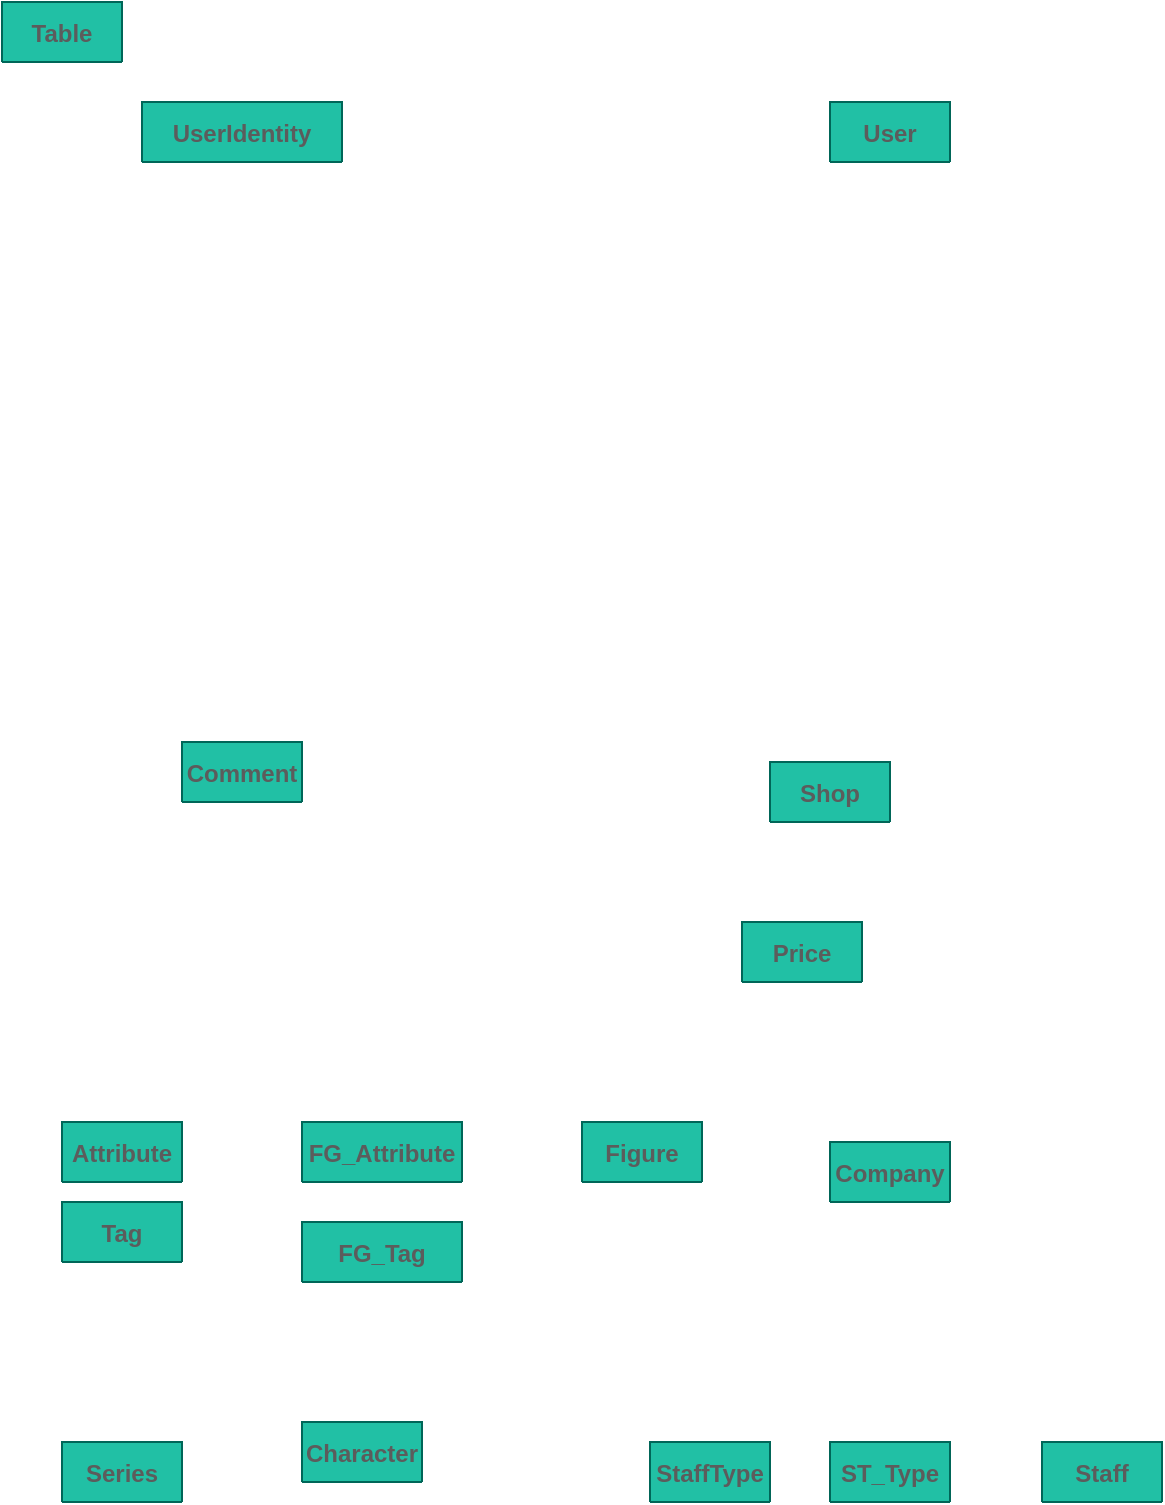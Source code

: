 <mxfile version="14.1.1" type="github">
  <diagram id="R2lEEEUBdFMjLlhIrx00" name="Page-1">
    <mxGraphModel dx="1422" dy="762" grid="1" gridSize="10" guides="1" tooltips="1" connect="1" arrows="1" fold="1" page="1" pageScale="1" pageWidth="827" pageHeight="1169" math="0" shadow="0" extFonts="Permanent Marker^https://fonts.googleapis.com/css?family=Permanent+Marker">
      <root>
        <mxCell id="0" />
        <mxCell id="1" parent="0" />
        <mxCell id="w6SyLkoHs6t1NlBvXJBp-1" value="Table" style="shape=table;startSize=30;container=1;collapsible=1;childLayout=tableLayout;fixedRows=1;rowLines=0;fontStyle=1;align=center;resizeLast=1;fillColor=#21C0A5;strokeColor=#006658;fontColor=#5C5C5C;" vertex="1" collapsed="1" parent="1">
          <mxGeometry y="10" width="60" height="30" as="geometry">
            <mxRectangle x="70" y="50" width="180" height="160" as="alternateBounds" />
          </mxGeometry>
        </mxCell>
        <mxCell id="w6SyLkoHs6t1NlBvXJBp-2" value="" style="shape=partialRectangle;collapsible=0;dropTarget=0;pointerEvents=0;fillColor=none;top=0;left=0;bottom=1;right=0;points=[[0,0.5],[1,0.5]];portConstraint=eastwest;strokeColor=#006658;fontColor=#5C5C5C;" vertex="1" parent="w6SyLkoHs6t1NlBvXJBp-1">
          <mxGeometry y="30" width="180" height="30" as="geometry" />
        </mxCell>
        <mxCell id="w6SyLkoHs6t1NlBvXJBp-3" value="PK" style="shape=partialRectangle;connectable=0;fillColor=none;top=0;left=0;bottom=0;right=0;fontStyle=1;overflow=hidden;strokeColor=#006658;fontColor=#5C5C5C;" vertex="1" parent="w6SyLkoHs6t1NlBvXJBp-2">
          <mxGeometry width="30" height="30" as="geometry" />
        </mxCell>
        <mxCell id="w6SyLkoHs6t1NlBvXJBp-4" value="ID" style="shape=partialRectangle;connectable=0;fillColor=none;top=0;left=0;bottom=0;right=0;align=left;spacingLeft=6;fontStyle=5;overflow=hidden;strokeColor=#006658;fontColor=#5C5C5C;" vertex="1" parent="w6SyLkoHs6t1NlBvXJBp-2">
          <mxGeometry x="30" width="150" height="30" as="geometry" />
        </mxCell>
        <mxCell id="w6SyLkoHs6t1NlBvXJBp-5" value="" style="shape=partialRectangle;collapsible=0;dropTarget=0;pointerEvents=0;fillColor=none;top=0;left=0;bottom=0;right=0;points=[[0,0.5],[1,0.5]];portConstraint=eastwest;strokeColor=#006658;fontColor=#5C5C5C;" vertex="1" parent="w6SyLkoHs6t1NlBvXJBp-1">
          <mxGeometry y="60" width="180" height="30" as="geometry" />
        </mxCell>
        <mxCell id="w6SyLkoHs6t1NlBvXJBp-6" value="" style="shape=partialRectangle;connectable=0;fillColor=none;top=0;left=0;bottom=0;right=0;editable=1;overflow=hidden;strokeColor=#006658;fontColor=#5C5C5C;" vertex="1" parent="w6SyLkoHs6t1NlBvXJBp-5">
          <mxGeometry width="30" height="30" as="geometry" />
        </mxCell>
        <mxCell id="w6SyLkoHs6t1NlBvXJBp-7" value="IsRemove" style="shape=partialRectangle;connectable=0;fillColor=none;top=0;left=0;bottom=0;right=0;align=left;spacingLeft=6;overflow=hidden;strokeColor=#006658;fontColor=#5C5C5C;" vertex="1" parent="w6SyLkoHs6t1NlBvXJBp-5">
          <mxGeometry x="30" width="150" height="30" as="geometry" />
        </mxCell>
        <mxCell id="w6SyLkoHs6t1NlBvXJBp-8" value="" style="shape=partialRectangle;collapsible=0;dropTarget=0;pointerEvents=0;fillColor=none;top=0;left=0;bottom=0;right=0;points=[[0,0.5],[1,0.5]];portConstraint=eastwest;strokeColor=#006658;fontColor=#5C5C5C;" vertex="1" parent="w6SyLkoHs6t1NlBvXJBp-1">
          <mxGeometry y="90" width="180" height="30" as="geometry" />
        </mxCell>
        <mxCell id="w6SyLkoHs6t1NlBvXJBp-9" value="" style="shape=partialRectangle;connectable=0;fillColor=none;top=0;left=0;bottom=0;right=0;editable=1;overflow=hidden;strokeColor=#006658;fontColor=#5C5C5C;" vertex="1" parent="w6SyLkoHs6t1NlBvXJBp-8">
          <mxGeometry width="30" height="30" as="geometry" />
        </mxCell>
        <mxCell id="w6SyLkoHs6t1NlBvXJBp-10" value="CreateTime" style="shape=partialRectangle;connectable=0;fillColor=none;top=0;left=0;bottom=0;right=0;align=left;spacingLeft=6;overflow=hidden;strokeColor=#006658;fontColor=#5C5C5C;" vertex="1" parent="w6SyLkoHs6t1NlBvXJBp-8">
          <mxGeometry x="30" width="150" height="30" as="geometry" />
        </mxCell>
        <mxCell id="w6SyLkoHs6t1NlBvXJBp-11" value="" style="shape=partialRectangle;collapsible=0;dropTarget=0;pointerEvents=0;fillColor=none;top=0;left=0;bottom=0;right=0;points=[[0,0.5],[1,0.5]];portConstraint=eastwest;strokeColor=#006658;fontColor=#5C5C5C;" vertex="1" parent="w6SyLkoHs6t1NlBvXJBp-1">
          <mxGeometry y="120" width="180" height="30" as="geometry" />
        </mxCell>
        <mxCell id="w6SyLkoHs6t1NlBvXJBp-12" value="" style="shape=partialRectangle;connectable=0;fillColor=none;top=0;left=0;bottom=0;right=0;editable=1;overflow=hidden;strokeColor=#006658;fontColor=#5C5C5C;" vertex="1" parent="w6SyLkoHs6t1NlBvXJBp-11">
          <mxGeometry width="30" height="30" as="geometry" />
        </mxCell>
        <mxCell id="w6SyLkoHs6t1NlBvXJBp-13" value="ModifyTime" style="shape=partialRectangle;connectable=0;fillColor=none;top=0;left=0;bottom=0;right=0;align=left;spacingLeft=6;overflow=hidden;strokeColor=#006658;fontColor=#5C5C5C;" vertex="1" parent="w6SyLkoHs6t1NlBvXJBp-11">
          <mxGeometry x="30" width="150" height="30" as="geometry" />
        </mxCell>
        <mxCell id="w6SyLkoHs6t1NlBvXJBp-20" value="UserIdentity" style="shape=table;startSize=30;container=1;collapsible=1;childLayout=tableLayout;fixedRows=1;rowLines=0;fontStyle=1;align=center;resizeLast=1;fillColor=#21C0A5;strokeColor=#006658;fontColor=#5C5C5C;" vertex="1" collapsed="1" parent="1">
          <mxGeometry x="70" y="60" width="100" height="30" as="geometry">
            <mxRectangle x="70" y="60" width="180" height="280" as="alternateBounds" />
          </mxGeometry>
        </mxCell>
        <mxCell id="w6SyLkoHs6t1NlBvXJBp-21" value="" style="shape=partialRectangle;collapsible=0;dropTarget=0;pointerEvents=0;fillColor=none;top=0;left=0;bottom=1;right=0;points=[[0,0.5],[1,0.5]];portConstraint=eastwest;strokeColor=#006658;fontColor=#5C5C5C;" vertex="1" parent="w6SyLkoHs6t1NlBvXJBp-20">
          <mxGeometry y="30" width="180" height="30" as="geometry" />
        </mxCell>
        <mxCell id="w6SyLkoHs6t1NlBvXJBp-22" value="PK" style="shape=partialRectangle;connectable=0;fillColor=none;top=0;left=0;bottom=0;right=0;fontStyle=1;overflow=hidden;strokeColor=#006658;fontColor=#5C5C5C;" vertex="1" parent="w6SyLkoHs6t1NlBvXJBp-21">
          <mxGeometry width="30" height="30" as="geometry" />
        </mxCell>
        <mxCell id="w6SyLkoHs6t1NlBvXJBp-23" value="Id" style="shape=partialRectangle;connectable=0;fillColor=none;top=0;left=0;bottom=0;right=0;align=left;spacingLeft=6;fontStyle=5;overflow=hidden;strokeColor=#006658;fontColor=#5C5C5C;" vertex="1" parent="w6SyLkoHs6t1NlBvXJBp-21">
          <mxGeometry x="30" width="150" height="30" as="geometry" />
        </mxCell>
        <mxCell id="w6SyLkoHs6t1NlBvXJBp-24" value="" style="shape=partialRectangle;collapsible=0;dropTarget=0;pointerEvents=0;fillColor=none;top=0;left=0;bottom=0;right=0;points=[[0,0.5],[1,0.5]];portConstraint=eastwest;strokeColor=#006658;fontColor=#5C5C5C;" vertex="1" parent="w6SyLkoHs6t1NlBvXJBp-20">
          <mxGeometry y="60" width="180" height="30" as="geometry" />
        </mxCell>
        <mxCell id="w6SyLkoHs6t1NlBvXJBp-25" value="" style="shape=partialRectangle;connectable=0;fillColor=none;top=0;left=0;bottom=0;right=0;editable=1;overflow=hidden;strokeColor=#006658;fontColor=#5C5C5C;" vertex="1" parent="w6SyLkoHs6t1NlBvXJBp-24">
          <mxGeometry width="30" height="30" as="geometry" />
        </mxCell>
        <mxCell id="w6SyLkoHs6t1NlBvXJBp-26" value="IsRemove" style="shape=partialRectangle;connectable=0;fillColor=none;top=0;left=0;bottom=0;right=0;align=left;spacingLeft=6;overflow=hidden;strokeColor=#006658;fontColor=#5C5C5C;" vertex="1" parent="w6SyLkoHs6t1NlBvXJBp-24">
          <mxGeometry x="30" width="150" height="30" as="geometry" />
        </mxCell>
        <mxCell id="w6SyLkoHs6t1NlBvXJBp-27" value="" style="shape=partialRectangle;collapsible=0;dropTarget=0;pointerEvents=0;fillColor=none;top=0;left=0;bottom=0;right=0;points=[[0,0.5],[1,0.5]];portConstraint=eastwest;strokeColor=#006658;fontColor=#5C5C5C;" vertex="1" parent="w6SyLkoHs6t1NlBvXJBp-20">
          <mxGeometry y="90" width="180" height="30" as="geometry" />
        </mxCell>
        <mxCell id="w6SyLkoHs6t1NlBvXJBp-28" value="" style="shape=partialRectangle;connectable=0;fillColor=none;top=0;left=0;bottom=0;right=0;editable=1;overflow=hidden;strokeColor=#006658;fontColor=#5C5C5C;" vertex="1" parent="w6SyLkoHs6t1NlBvXJBp-27">
          <mxGeometry width="30" height="30" as="geometry" />
        </mxCell>
        <mxCell id="w6SyLkoHs6t1NlBvXJBp-29" value="CreateTime" style="shape=partialRectangle;connectable=0;fillColor=none;top=0;left=0;bottom=0;right=0;align=left;spacingLeft=6;overflow=hidden;strokeColor=#006658;fontColor=#5C5C5C;" vertex="1" parent="w6SyLkoHs6t1NlBvXJBp-27">
          <mxGeometry x="30" width="150" height="30" as="geometry" />
        </mxCell>
        <mxCell id="w6SyLkoHs6t1NlBvXJBp-30" value="" style="shape=partialRectangle;collapsible=0;dropTarget=0;pointerEvents=0;fillColor=none;top=0;left=0;bottom=0;right=0;points=[[0,0.5],[1,0.5]];portConstraint=eastwest;strokeColor=#006658;fontColor=#5C5C5C;" vertex="1" parent="w6SyLkoHs6t1NlBvXJBp-20">
          <mxGeometry y="120" width="180" height="30" as="geometry" />
        </mxCell>
        <mxCell id="w6SyLkoHs6t1NlBvXJBp-31" value="" style="shape=partialRectangle;connectable=0;fillColor=none;top=0;left=0;bottom=0;right=0;editable=1;overflow=hidden;strokeColor=#006658;fontColor=#5C5C5C;" vertex="1" parent="w6SyLkoHs6t1NlBvXJBp-30">
          <mxGeometry width="30" height="30" as="geometry" />
        </mxCell>
        <mxCell id="w6SyLkoHs6t1NlBvXJBp-32" value="ModifyTime" style="shape=partialRectangle;connectable=0;fillColor=none;top=0;left=0;bottom=0;right=0;align=left;spacingLeft=6;overflow=hidden;strokeColor=#006658;fontColor=#5C5C5C;" vertex="1" parent="w6SyLkoHs6t1NlBvXJBp-30">
          <mxGeometry x="30" width="150" height="30" as="geometry" />
        </mxCell>
        <mxCell id="w6SyLkoHs6t1NlBvXJBp-37" value="" style="shape=partialRectangle;collapsible=0;dropTarget=0;pointerEvents=0;fillColor=none;top=0;left=0;bottom=0;right=0;points=[[0,0.5],[1,0.5]];portConstraint=eastwest;rounded=0;sketch=0;strokeColor=#006658;fontColor=#5C5C5C;" vertex="1" parent="w6SyLkoHs6t1NlBvXJBp-20">
          <mxGeometry y="150" width="180" height="30" as="geometry" />
        </mxCell>
        <mxCell id="w6SyLkoHs6t1NlBvXJBp-38" value="" style="shape=partialRectangle;connectable=0;fillColor=none;top=0;left=0;bottom=0;right=0;editable=1;overflow=hidden;" vertex="1" parent="w6SyLkoHs6t1NlBvXJBp-37">
          <mxGeometry width="30" height="30" as="geometry" />
        </mxCell>
        <mxCell id="w6SyLkoHs6t1NlBvXJBp-39" value="IdentityType" style="shape=partialRectangle;connectable=0;fillColor=none;top=0;left=0;bottom=0;right=0;align=left;spacingLeft=6;overflow=hidden;" vertex="1" parent="w6SyLkoHs6t1NlBvXJBp-37">
          <mxGeometry x="30" width="150" height="30" as="geometry" />
        </mxCell>
        <mxCell id="w6SyLkoHs6t1NlBvXJBp-40" value="" style="shape=partialRectangle;collapsible=0;dropTarget=0;pointerEvents=0;fillColor=none;top=0;left=0;bottom=0;right=0;points=[[0,0.5],[1,0.5]];portConstraint=eastwest;rounded=0;sketch=0;strokeColor=#006658;fontColor=#5C5C5C;" vertex="1" parent="w6SyLkoHs6t1NlBvXJBp-20">
          <mxGeometry y="180" width="180" height="30" as="geometry" />
        </mxCell>
        <mxCell id="w6SyLkoHs6t1NlBvXJBp-41" value="" style="shape=partialRectangle;connectable=0;fillColor=none;top=0;left=0;bottom=0;right=0;editable=1;overflow=hidden;" vertex="1" parent="w6SyLkoHs6t1NlBvXJBp-40">
          <mxGeometry width="30" height="30" as="geometry" />
        </mxCell>
        <mxCell id="w6SyLkoHs6t1NlBvXJBp-42" value="Identifier" style="shape=partialRectangle;connectable=0;fillColor=none;top=0;left=0;bottom=0;right=0;align=left;spacingLeft=6;overflow=hidden;" vertex="1" parent="w6SyLkoHs6t1NlBvXJBp-40">
          <mxGeometry x="30" width="150" height="30" as="geometry" />
        </mxCell>
        <mxCell id="w6SyLkoHs6t1NlBvXJBp-43" value="" style="shape=partialRectangle;collapsible=0;dropTarget=0;pointerEvents=0;fillColor=none;top=0;left=0;bottom=0;right=0;points=[[0,0.5],[1,0.5]];portConstraint=eastwest;rounded=0;sketch=0;strokeColor=#006658;fontColor=#5C5C5C;" vertex="1" parent="w6SyLkoHs6t1NlBvXJBp-20">
          <mxGeometry y="210" width="180" height="30" as="geometry" />
        </mxCell>
        <mxCell id="w6SyLkoHs6t1NlBvXJBp-44" value="" style="shape=partialRectangle;connectable=0;fillColor=none;top=0;left=0;bottom=0;right=0;editable=1;overflow=hidden;" vertex="1" parent="w6SyLkoHs6t1NlBvXJBp-43">
          <mxGeometry width="30" height="30" as="geometry" />
        </mxCell>
        <mxCell id="w6SyLkoHs6t1NlBvXJBp-45" value="Credential" style="shape=partialRectangle;connectable=0;fillColor=none;top=0;left=0;bottom=0;right=0;align=left;spacingLeft=6;overflow=hidden;" vertex="1" parent="w6SyLkoHs6t1NlBvXJBp-43">
          <mxGeometry x="30" width="150" height="30" as="geometry" />
        </mxCell>
        <mxCell id="w6SyLkoHs6t1NlBvXJBp-46" value="" style="shape=partialRectangle;collapsible=0;dropTarget=0;pointerEvents=0;fillColor=none;top=0;left=0;bottom=0;right=0;points=[[0,0.5],[1,0.5]];portConstraint=eastwest;rounded=0;sketch=0;strokeColor=#006658;fontColor=#5C5C5C;" vertex="1" parent="w6SyLkoHs6t1NlBvXJBp-20">
          <mxGeometry y="240" width="180" height="30" as="geometry" />
        </mxCell>
        <mxCell id="w6SyLkoHs6t1NlBvXJBp-47" value="FK" style="shape=partialRectangle;connectable=0;fillColor=none;top=0;left=0;bottom=0;right=0;fontStyle=0;overflow=hidden;" vertex="1" parent="w6SyLkoHs6t1NlBvXJBp-46">
          <mxGeometry width="30" height="30" as="geometry" />
        </mxCell>
        <mxCell id="w6SyLkoHs6t1NlBvXJBp-48" value="UserId" style="shape=partialRectangle;connectable=0;fillColor=none;top=0;left=0;bottom=0;right=0;align=left;spacingLeft=6;fontStyle=0;overflow=hidden;" vertex="1" parent="w6SyLkoHs6t1NlBvXJBp-46">
          <mxGeometry x="30" width="150" height="30" as="geometry" />
        </mxCell>
        <mxCell id="w6SyLkoHs6t1NlBvXJBp-49" value="User" style="shape=table;startSize=30;container=1;collapsible=1;childLayout=tableLayout;fixedRows=1;rowLines=0;fontStyle=1;align=center;resizeLast=1;fillColor=#21C0A5;strokeColor=#006658;fontColor=#5C5C5C;" vertex="1" collapsed="1" parent="1">
          <mxGeometry x="414" y="60" width="60" height="30" as="geometry">
            <mxRectangle x="414" y="60" width="180" height="280" as="alternateBounds" />
          </mxGeometry>
        </mxCell>
        <mxCell id="w6SyLkoHs6t1NlBvXJBp-50" value="" style="shape=partialRectangle;collapsible=0;dropTarget=0;pointerEvents=0;fillColor=none;top=0;left=0;bottom=1;right=0;points=[[0,0.5],[1,0.5]];portConstraint=eastwest;strokeColor=#006658;fontColor=#5C5C5C;" vertex="1" parent="w6SyLkoHs6t1NlBvXJBp-49">
          <mxGeometry y="30" width="180" height="30" as="geometry" />
        </mxCell>
        <mxCell id="w6SyLkoHs6t1NlBvXJBp-51" value="PK" style="shape=partialRectangle;connectable=0;fillColor=none;top=0;left=0;bottom=0;right=0;fontStyle=1;overflow=hidden;strokeColor=#006658;fontColor=#5C5C5C;" vertex="1" parent="w6SyLkoHs6t1NlBvXJBp-50">
          <mxGeometry width="30" height="30" as="geometry" />
        </mxCell>
        <mxCell id="w6SyLkoHs6t1NlBvXJBp-52" value="ID" style="shape=partialRectangle;connectable=0;fillColor=none;top=0;left=0;bottom=0;right=0;align=left;spacingLeft=6;fontStyle=5;overflow=hidden;strokeColor=#006658;fontColor=#5C5C5C;" vertex="1" parent="w6SyLkoHs6t1NlBvXJBp-50">
          <mxGeometry x="30" width="150" height="30" as="geometry" />
        </mxCell>
        <mxCell id="w6SyLkoHs6t1NlBvXJBp-53" value="" style="shape=partialRectangle;collapsible=0;dropTarget=0;pointerEvents=0;fillColor=none;top=0;left=0;bottom=0;right=0;points=[[0,0.5],[1,0.5]];portConstraint=eastwest;strokeColor=#006658;fontColor=#5C5C5C;" vertex="1" parent="w6SyLkoHs6t1NlBvXJBp-49">
          <mxGeometry y="60" width="180" height="30" as="geometry" />
        </mxCell>
        <mxCell id="w6SyLkoHs6t1NlBvXJBp-54" value="" style="shape=partialRectangle;connectable=0;fillColor=none;top=0;left=0;bottom=0;right=0;editable=1;overflow=hidden;strokeColor=#006658;fontColor=#5C5C5C;" vertex="1" parent="w6SyLkoHs6t1NlBvXJBp-53">
          <mxGeometry width="30" height="30" as="geometry" />
        </mxCell>
        <mxCell id="w6SyLkoHs6t1NlBvXJBp-55" value="IsRemove" style="shape=partialRectangle;connectable=0;fillColor=none;top=0;left=0;bottom=0;right=0;align=left;spacingLeft=6;overflow=hidden;strokeColor=#006658;fontColor=#5C5C5C;" vertex="1" parent="w6SyLkoHs6t1NlBvXJBp-53">
          <mxGeometry x="30" width="150" height="30" as="geometry" />
        </mxCell>
        <mxCell id="w6SyLkoHs6t1NlBvXJBp-56" value="" style="shape=partialRectangle;collapsible=0;dropTarget=0;pointerEvents=0;fillColor=none;top=0;left=0;bottom=0;right=0;points=[[0,0.5],[1,0.5]];portConstraint=eastwest;strokeColor=#006658;fontColor=#5C5C5C;" vertex="1" parent="w6SyLkoHs6t1NlBvXJBp-49">
          <mxGeometry y="90" width="180" height="30" as="geometry" />
        </mxCell>
        <mxCell id="w6SyLkoHs6t1NlBvXJBp-57" value="" style="shape=partialRectangle;connectable=0;fillColor=none;top=0;left=0;bottom=0;right=0;editable=1;overflow=hidden;strokeColor=#006658;fontColor=#5C5C5C;" vertex="1" parent="w6SyLkoHs6t1NlBvXJBp-56">
          <mxGeometry width="30" height="30" as="geometry" />
        </mxCell>
        <mxCell id="w6SyLkoHs6t1NlBvXJBp-58" value="CreateTime" style="shape=partialRectangle;connectable=0;fillColor=none;top=0;left=0;bottom=0;right=0;align=left;spacingLeft=6;overflow=hidden;strokeColor=#006658;fontColor=#5C5C5C;" vertex="1" parent="w6SyLkoHs6t1NlBvXJBp-56">
          <mxGeometry x="30" width="150" height="30" as="geometry" />
        </mxCell>
        <mxCell id="w6SyLkoHs6t1NlBvXJBp-59" value="" style="shape=partialRectangle;collapsible=0;dropTarget=0;pointerEvents=0;fillColor=none;top=0;left=0;bottom=0;right=0;points=[[0,0.5],[1,0.5]];portConstraint=eastwest;strokeColor=#006658;fontColor=#5C5C5C;" vertex="1" parent="w6SyLkoHs6t1NlBvXJBp-49">
          <mxGeometry y="120" width="180" height="30" as="geometry" />
        </mxCell>
        <mxCell id="w6SyLkoHs6t1NlBvXJBp-60" value="" style="shape=partialRectangle;connectable=0;fillColor=none;top=0;left=0;bottom=0;right=0;editable=1;overflow=hidden;strokeColor=#006658;fontColor=#5C5C5C;" vertex="1" parent="w6SyLkoHs6t1NlBvXJBp-59">
          <mxGeometry width="30" height="30" as="geometry" />
        </mxCell>
        <mxCell id="w6SyLkoHs6t1NlBvXJBp-61" value="ModifyTime" style="shape=partialRectangle;connectable=0;fillColor=none;top=0;left=0;bottom=0;right=0;align=left;spacingLeft=6;overflow=hidden;strokeColor=#006658;fontColor=#5C5C5C;" vertex="1" parent="w6SyLkoHs6t1NlBvXJBp-59">
          <mxGeometry x="30" width="150" height="30" as="geometry" />
        </mxCell>
        <mxCell id="w6SyLkoHs6t1NlBvXJBp-62" value="" style="shape=partialRectangle;collapsible=0;dropTarget=0;pointerEvents=0;fillColor=none;top=0;left=0;bottom=0;right=0;points=[[0,0.5],[1,0.5]];portConstraint=eastwest;rounded=0;sketch=0;strokeColor=#006658;fontColor=#5C5C5C;" vertex="1" parent="w6SyLkoHs6t1NlBvXJBp-49">
          <mxGeometry y="150" width="180" height="30" as="geometry" />
        </mxCell>
        <mxCell id="w6SyLkoHs6t1NlBvXJBp-63" value="" style="shape=partialRectangle;connectable=0;fillColor=none;top=0;left=0;bottom=0;right=0;editable=1;overflow=hidden;" vertex="1" parent="w6SyLkoHs6t1NlBvXJBp-62">
          <mxGeometry width="30" height="30" as="geometry" />
        </mxCell>
        <mxCell id="w6SyLkoHs6t1NlBvXJBp-64" value="PhoneNumber" style="shape=partialRectangle;connectable=0;fillColor=none;top=0;left=0;bottom=0;right=0;align=left;spacingLeft=6;overflow=hidden;" vertex="1" parent="w6SyLkoHs6t1NlBvXJBp-62">
          <mxGeometry x="30" width="150" height="30" as="geometry" />
        </mxCell>
        <mxCell id="w6SyLkoHs6t1NlBvXJBp-65" value="" style="shape=partialRectangle;collapsible=0;dropTarget=0;pointerEvents=0;fillColor=none;top=0;left=0;bottom=0;right=0;points=[[0,0.5],[1,0.5]];portConstraint=eastwest;rounded=0;sketch=0;strokeColor=#006658;fontColor=#5C5C5C;" vertex="1" parent="w6SyLkoHs6t1NlBvXJBp-49">
          <mxGeometry y="180" width="180" height="30" as="geometry" />
        </mxCell>
        <mxCell id="w6SyLkoHs6t1NlBvXJBp-66" value="" style="shape=partialRectangle;connectable=0;fillColor=none;top=0;left=0;bottom=0;right=0;editable=1;overflow=hidden;" vertex="1" parent="w6SyLkoHs6t1NlBvXJBp-65">
          <mxGeometry width="30" height="30" as="geometry" />
        </mxCell>
        <mxCell id="w6SyLkoHs6t1NlBvXJBp-67" value="Email" style="shape=partialRectangle;connectable=0;fillColor=none;top=0;left=0;bottom=0;right=0;align=left;spacingLeft=6;overflow=hidden;" vertex="1" parent="w6SyLkoHs6t1NlBvXJBp-65">
          <mxGeometry x="30" width="150" height="30" as="geometry" />
        </mxCell>
        <mxCell id="w6SyLkoHs6t1NlBvXJBp-68" value="" style="shape=partialRectangle;collapsible=0;dropTarget=0;pointerEvents=0;fillColor=none;top=0;left=0;bottom=0;right=0;points=[[0,0.5],[1,0.5]];portConstraint=eastwest;rounded=0;sketch=0;strokeColor=#006658;fontColor=#5C5C5C;" vertex="1" parent="w6SyLkoHs6t1NlBvXJBp-49">
          <mxGeometry y="210" width="180" height="30" as="geometry" />
        </mxCell>
        <mxCell id="w6SyLkoHs6t1NlBvXJBp-69" value="" style="shape=partialRectangle;connectable=0;fillColor=none;top=0;left=0;bottom=0;right=0;editable=1;overflow=hidden;" vertex="1" parent="w6SyLkoHs6t1NlBvXJBp-68">
          <mxGeometry width="30" height="30" as="geometry" />
        </mxCell>
        <mxCell id="w6SyLkoHs6t1NlBvXJBp-70" value="Nickname" style="shape=partialRectangle;connectable=0;fillColor=none;top=0;left=0;bottom=0;right=0;align=left;spacingLeft=6;overflow=hidden;" vertex="1" parent="w6SyLkoHs6t1NlBvXJBp-68">
          <mxGeometry x="30" width="150" height="30" as="geometry" />
        </mxCell>
        <mxCell id="w6SyLkoHs6t1NlBvXJBp-71" value="" style="shape=partialRectangle;collapsible=0;dropTarget=0;pointerEvents=0;fillColor=none;top=0;left=0;bottom=0;right=0;points=[[0,0.5],[1,0.5]];portConstraint=eastwest;rounded=0;sketch=0;strokeColor=#006658;fontColor=#5C5C5C;" vertex="1" parent="w6SyLkoHs6t1NlBvXJBp-49">
          <mxGeometry y="240" width="180" height="30" as="geometry" />
        </mxCell>
        <mxCell id="w6SyLkoHs6t1NlBvXJBp-72" value="" style="shape=partialRectangle;connectable=0;fillColor=none;top=0;left=0;bottom=0;right=0;editable=1;overflow=hidden;" vertex="1" parent="w6SyLkoHs6t1NlBvXJBp-71">
          <mxGeometry width="30" height="30" as="geometry" />
        </mxCell>
        <mxCell id="w6SyLkoHs6t1NlBvXJBp-73" value="Avatar" style="shape=partialRectangle;connectable=0;fillColor=none;top=0;left=0;bottom=0;right=0;align=left;spacingLeft=6;overflow=hidden;" vertex="1" parent="w6SyLkoHs6t1NlBvXJBp-71">
          <mxGeometry x="30" width="150" height="30" as="geometry" />
        </mxCell>
        <mxCell id="w6SyLkoHs6t1NlBvXJBp-74" value="Comment" style="shape=table;startSize=30;container=1;collapsible=1;childLayout=tableLayout;fixedRows=1;rowLines=0;fontStyle=1;align=center;resizeLast=1;fillColor=#21C0A5;strokeColor=#006658;fontColor=#5C5C5C;" vertex="1" collapsed="1" parent="1">
          <mxGeometry x="90" y="380" width="60" height="30" as="geometry">
            <mxRectangle x="90" y="380" width="180" height="160" as="alternateBounds" />
          </mxGeometry>
        </mxCell>
        <mxCell id="w6SyLkoHs6t1NlBvXJBp-75" value="" style="shape=partialRectangle;collapsible=0;dropTarget=0;pointerEvents=0;fillColor=none;top=0;left=0;bottom=1;right=0;points=[[0,0.5],[1,0.5]];portConstraint=eastwest;strokeColor=#006658;fontColor=#5C5C5C;" vertex="1" parent="w6SyLkoHs6t1NlBvXJBp-74">
          <mxGeometry y="30" width="180" height="30" as="geometry" />
        </mxCell>
        <mxCell id="w6SyLkoHs6t1NlBvXJBp-76" value="PK" style="shape=partialRectangle;connectable=0;fillColor=none;top=0;left=0;bottom=0;right=0;fontStyle=1;overflow=hidden;strokeColor=#006658;fontColor=#5C5C5C;" vertex="1" parent="w6SyLkoHs6t1NlBvXJBp-75">
          <mxGeometry width="30" height="30" as="geometry" />
        </mxCell>
        <mxCell id="w6SyLkoHs6t1NlBvXJBp-77" value="ID" style="shape=partialRectangle;connectable=0;fillColor=none;top=0;left=0;bottom=0;right=0;align=left;spacingLeft=6;fontStyle=5;overflow=hidden;strokeColor=#006658;fontColor=#5C5C5C;" vertex="1" parent="w6SyLkoHs6t1NlBvXJBp-75">
          <mxGeometry x="30" width="150" height="30" as="geometry" />
        </mxCell>
        <mxCell id="w6SyLkoHs6t1NlBvXJBp-78" value="" style="shape=partialRectangle;collapsible=0;dropTarget=0;pointerEvents=0;fillColor=none;top=0;left=0;bottom=0;right=0;points=[[0,0.5],[1,0.5]];portConstraint=eastwest;strokeColor=#006658;fontColor=#5C5C5C;" vertex="1" parent="w6SyLkoHs6t1NlBvXJBp-74">
          <mxGeometry y="60" width="180" height="30" as="geometry" />
        </mxCell>
        <mxCell id="w6SyLkoHs6t1NlBvXJBp-79" value="" style="shape=partialRectangle;connectable=0;fillColor=none;top=0;left=0;bottom=0;right=0;editable=1;overflow=hidden;strokeColor=#006658;fontColor=#5C5C5C;" vertex="1" parent="w6SyLkoHs6t1NlBvXJBp-78">
          <mxGeometry width="30" height="30" as="geometry" />
        </mxCell>
        <mxCell id="w6SyLkoHs6t1NlBvXJBp-80" value="IsRemove" style="shape=partialRectangle;connectable=0;fillColor=none;top=0;left=0;bottom=0;right=0;align=left;spacingLeft=6;overflow=hidden;strokeColor=#006658;fontColor=#5C5C5C;" vertex="1" parent="w6SyLkoHs6t1NlBvXJBp-78">
          <mxGeometry x="30" width="150" height="30" as="geometry" />
        </mxCell>
        <mxCell id="w6SyLkoHs6t1NlBvXJBp-81" value="" style="shape=partialRectangle;collapsible=0;dropTarget=0;pointerEvents=0;fillColor=none;top=0;left=0;bottom=0;right=0;points=[[0,0.5],[1,0.5]];portConstraint=eastwest;strokeColor=#006658;fontColor=#5C5C5C;" vertex="1" parent="w6SyLkoHs6t1NlBvXJBp-74">
          <mxGeometry y="90" width="180" height="30" as="geometry" />
        </mxCell>
        <mxCell id="w6SyLkoHs6t1NlBvXJBp-82" value="" style="shape=partialRectangle;connectable=0;fillColor=none;top=0;left=0;bottom=0;right=0;editable=1;overflow=hidden;strokeColor=#006658;fontColor=#5C5C5C;" vertex="1" parent="w6SyLkoHs6t1NlBvXJBp-81">
          <mxGeometry width="30" height="30" as="geometry" />
        </mxCell>
        <mxCell id="w6SyLkoHs6t1NlBvXJBp-83" value="CreateTime" style="shape=partialRectangle;connectable=0;fillColor=none;top=0;left=0;bottom=0;right=0;align=left;spacingLeft=6;overflow=hidden;strokeColor=#006658;fontColor=#5C5C5C;" vertex="1" parent="w6SyLkoHs6t1NlBvXJBp-81">
          <mxGeometry x="30" width="150" height="30" as="geometry" />
        </mxCell>
        <mxCell id="w6SyLkoHs6t1NlBvXJBp-84" value="" style="shape=partialRectangle;collapsible=0;dropTarget=0;pointerEvents=0;fillColor=none;top=0;left=0;bottom=0;right=0;points=[[0,0.5],[1,0.5]];portConstraint=eastwest;strokeColor=#006658;fontColor=#5C5C5C;" vertex="1" parent="w6SyLkoHs6t1NlBvXJBp-74">
          <mxGeometry y="120" width="180" height="30" as="geometry" />
        </mxCell>
        <mxCell id="w6SyLkoHs6t1NlBvXJBp-85" value="" style="shape=partialRectangle;connectable=0;fillColor=none;top=0;left=0;bottom=0;right=0;editable=1;overflow=hidden;strokeColor=#006658;fontColor=#5C5C5C;" vertex="1" parent="w6SyLkoHs6t1NlBvXJBp-84">
          <mxGeometry width="30" height="30" as="geometry" />
        </mxCell>
        <mxCell id="w6SyLkoHs6t1NlBvXJBp-86" value="ModifyTime" style="shape=partialRectangle;connectable=0;fillColor=none;top=0;left=0;bottom=0;right=0;align=left;spacingLeft=6;overflow=hidden;strokeColor=#006658;fontColor=#5C5C5C;" vertex="1" parent="w6SyLkoHs6t1NlBvXJBp-84">
          <mxGeometry x="30" width="150" height="30" as="geometry" />
        </mxCell>
        <mxCell id="w6SyLkoHs6t1NlBvXJBp-87" value="Shop" style="shape=table;startSize=30;container=1;collapsible=1;childLayout=tableLayout;fixedRows=1;rowLines=0;fontStyle=1;align=center;resizeLast=1;fillColor=#21C0A5;strokeColor=#006658;fontColor=#5C5C5C;" vertex="1" collapsed="1" parent="1">
          <mxGeometry x="384" y="390" width="60" height="30" as="geometry">
            <mxRectangle x="90" y="380" width="180" height="160" as="alternateBounds" />
          </mxGeometry>
        </mxCell>
        <mxCell id="w6SyLkoHs6t1NlBvXJBp-88" value="" style="shape=partialRectangle;collapsible=0;dropTarget=0;pointerEvents=0;fillColor=none;top=0;left=0;bottom=1;right=0;points=[[0,0.5],[1,0.5]];portConstraint=eastwest;strokeColor=#006658;fontColor=#5C5C5C;" vertex="1" parent="w6SyLkoHs6t1NlBvXJBp-87">
          <mxGeometry y="30" width="180" height="30" as="geometry" />
        </mxCell>
        <mxCell id="w6SyLkoHs6t1NlBvXJBp-89" value="PK" style="shape=partialRectangle;connectable=0;fillColor=none;top=0;left=0;bottom=0;right=0;fontStyle=1;overflow=hidden;strokeColor=#006658;fontColor=#5C5C5C;" vertex="1" parent="w6SyLkoHs6t1NlBvXJBp-88">
          <mxGeometry width="30" height="30" as="geometry" />
        </mxCell>
        <mxCell id="w6SyLkoHs6t1NlBvXJBp-90" value="ID" style="shape=partialRectangle;connectable=0;fillColor=none;top=0;left=0;bottom=0;right=0;align=left;spacingLeft=6;fontStyle=5;overflow=hidden;strokeColor=#006658;fontColor=#5C5C5C;" vertex="1" parent="w6SyLkoHs6t1NlBvXJBp-88">
          <mxGeometry x="30" width="150" height="30" as="geometry" />
        </mxCell>
        <mxCell id="w6SyLkoHs6t1NlBvXJBp-91" value="" style="shape=partialRectangle;collapsible=0;dropTarget=0;pointerEvents=0;fillColor=none;top=0;left=0;bottom=0;right=0;points=[[0,0.5],[1,0.5]];portConstraint=eastwest;strokeColor=#006658;fontColor=#5C5C5C;" vertex="1" parent="w6SyLkoHs6t1NlBvXJBp-87">
          <mxGeometry y="60" width="180" height="30" as="geometry" />
        </mxCell>
        <mxCell id="w6SyLkoHs6t1NlBvXJBp-92" value="" style="shape=partialRectangle;connectable=0;fillColor=none;top=0;left=0;bottom=0;right=0;editable=1;overflow=hidden;strokeColor=#006658;fontColor=#5C5C5C;" vertex="1" parent="w6SyLkoHs6t1NlBvXJBp-91">
          <mxGeometry width="30" height="30" as="geometry" />
        </mxCell>
        <mxCell id="w6SyLkoHs6t1NlBvXJBp-93" value="IsRemove" style="shape=partialRectangle;connectable=0;fillColor=none;top=0;left=0;bottom=0;right=0;align=left;spacingLeft=6;overflow=hidden;strokeColor=#006658;fontColor=#5C5C5C;" vertex="1" parent="w6SyLkoHs6t1NlBvXJBp-91">
          <mxGeometry x="30" width="150" height="30" as="geometry" />
        </mxCell>
        <mxCell id="w6SyLkoHs6t1NlBvXJBp-94" value="" style="shape=partialRectangle;collapsible=0;dropTarget=0;pointerEvents=0;fillColor=none;top=0;left=0;bottom=0;right=0;points=[[0,0.5],[1,0.5]];portConstraint=eastwest;strokeColor=#006658;fontColor=#5C5C5C;" vertex="1" parent="w6SyLkoHs6t1NlBvXJBp-87">
          <mxGeometry y="90" width="180" height="30" as="geometry" />
        </mxCell>
        <mxCell id="w6SyLkoHs6t1NlBvXJBp-95" value="" style="shape=partialRectangle;connectable=0;fillColor=none;top=0;left=0;bottom=0;right=0;editable=1;overflow=hidden;strokeColor=#006658;fontColor=#5C5C5C;" vertex="1" parent="w6SyLkoHs6t1NlBvXJBp-94">
          <mxGeometry width="30" height="30" as="geometry" />
        </mxCell>
        <mxCell id="w6SyLkoHs6t1NlBvXJBp-96" value="CreateTime" style="shape=partialRectangle;connectable=0;fillColor=none;top=0;left=0;bottom=0;right=0;align=left;spacingLeft=6;overflow=hidden;strokeColor=#006658;fontColor=#5C5C5C;" vertex="1" parent="w6SyLkoHs6t1NlBvXJBp-94">
          <mxGeometry x="30" width="150" height="30" as="geometry" />
        </mxCell>
        <mxCell id="w6SyLkoHs6t1NlBvXJBp-97" value="" style="shape=partialRectangle;collapsible=0;dropTarget=0;pointerEvents=0;fillColor=none;top=0;left=0;bottom=0;right=0;points=[[0,0.5],[1,0.5]];portConstraint=eastwest;strokeColor=#006658;fontColor=#5C5C5C;" vertex="1" parent="w6SyLkoHs6t1NlBvXJBp-87">
          <mxGeometry y="120" width="180" height="30" as="geometry" />
        </mxCell>
        <mxCell id="w6SyLkoHs6t1NlBvXJBp-98" value="" style="shape=partialRectangle;connectable=0;fillColor=none;top=0;left=0;bottom=0;right=0;editable=1;overflow=hidden;strokeColor=#006658;fontColor=#5C5C5C;" vertex="1" parent="w6SyLkoHs6t1NlBvXJBp-97">
          <mxGeometry width="30" height="30" as="geometry" />
        </mxCell>
        <mxCell id="w6SyLkoHs6t1NlBvXJBp-99" value="ModifyTime" style="shape=partialRectangle;connectable=0;fillColor=none;top=0;left=0;bottom=0;right=0;align=left;spacingLeft=6;overflow=hidden;strokeColor=#006658;fontColor=#5C5C5C;" vertex="1" parent="w6SyLkoHs6t1NlBvXJBp-97">
          <mxGeometry x="30" width="150" height="30" as="geometry" />
        </mxCell>
        <mxCell id="w6SyLkoHs6t1NlBvXJBp-100" value="Price" style="shape=table;startSize=30;container=1;collapsible=1;childLayout=tableLayout;fixedRows=1;rowLines=0;fontStyle=1;align=center;resizeLast=1;fillColor=#21C0A5;strokeColor=#006658;fontColor=#5C5C5C;" vertex="1" collapsed="1" parent="1">
          <mxGeometry x="370" y="470" width="60" height="30" as="geometry">
            <mxRectangle x="90" y="380" width="180" height="160" as="alternateBounds" />
          </mxGeometry>
        </mxCell>
        <mxCell id="w6SyLkoHs6t1NlBvXJBp-101" value="" style="shape=partialRectangle;collapsible=0;dropTarget=0;pointerEvents=0;fillColor=none;top=0;left=0;bottom=1;right=0;points=[[0,0.5],[1,0.5]];portConstraint=eastwest;strokeColor=#006658;fontColor=#5C5C5C;" vertex="1" parent="w6SyLkoHs6t1NlBvXJBp-100">
          <mxGeometry y="30" width="180" height="30" as="geometry" />
        </mxCell>
        <mxCell id="w6SyLkoHs6t1NlBvXJBp-102" value="PK" style="shape=partialRectangle;connectable=0;fillColor=none;top=0;left=0;bottom=0;right=0;fontStyle=1;overflow=hidden;strokeColor=#006658;fontColor=#5C5C5C;" vertex="1" parent="w6SyLkoHs6t1NlBvXJBp-101">
          <mxGeometry width="30" height="30" as="geometry" />
        </mxCell>
        <mxCell id="w6SyLkoHs6t1NlBvXJBp-103" value="ID" style="shape=partialRectangle;connectable=0;fillColor=none;top=0;left=0;bottom=0;right=0;align=left;spacingLeft=6;fontStyle=5;overflow=hidden;strokeColor=#006658;fontColor=#5C5C5C;" vertex="1" parent="w6SyLkoHs6t1NlBvXJBp-101">
          <mxGeometry x="30" width="150" height="30" as="geometry" />
        </mxCell>
        <mxCell id="w6SyLkoHs6t1NlBvXJBp-104" value="" style="shape=partialRectangle;collapsible=0;dropTarget=0;pointerEvents=0;fillColor=none;top=0;left=0;bottom=0;right=0;points=[[0,0.5],[1,0.5]];portConstraint=eastwest;strokeColor=#006658;fontColor=#5C5C5C;" vertex="1" parent="w6SyLkoHs6t1NlBvXJBp-100">
          <mxGeometry y="60" width="180" height="30" as="geometry" />
        </mxCell>
        <mxCell id="w6SyLkoHs6t1NlBvXJBp-105" value="" style="shape=partialRectangle;connectable=0;fillColor=none;top=0;left=0;bottom=0;right=0;editable=1;overflow=hidden;strokeColor=#006658;fontColor=#5C5C5C;" vertex="1" parent="w6SyLkoHs6t1NlBvXJBp-104">
          <mxGeometry width="30" height="30" as="geometry" />
        </mxCell>
        <mxCell id="w6SyLkoHs6t1NlBvXJBp-106" value="IsRemove" style="shape=partialRectangle;connectable=0;fillColor=none;top=0;left=0;bottom=0;right=0;align=left;spacingLeft=6;overflow=hidden;strokeColor=#006658;fontColor=#5C5C5C;" vertex="1" parent="w6SyLkoHs6t1NlBvXJBp-104">
          <mxGeometry x="30" width="150" height="30" as="geometry" />
        </mxCell>
        <mxCell id="w6SyLkoHs6t1NlBvXJBp-107" value="" style="shape=partialRectangle;collapsible=0;dropTarget=0;pointerEvents=0;fillColor=none;top=0;left=0;bottom=0;right=0;points=[[0,0.5],[1,0.5]];portConstraint=eastwest;strokeColor=#006658;fontColor=#5C5C5C;" vertex="1" parent="w6SyLkoHs6t1NlBvXJBp-100">
          <mxGeometry y="90" width="180" height="30" as="geometry" />
        </mxCell>
        <mxCell id="w6SyLkoHs6t1NlBvXJBp-108" value="" style="shape=partialRectangle;connectable=0;fillColor=none;top=0;left=0;bottom=0;right=0;editable=1;overflow=hidden;strokeColor=#006658;fontColor=#5C5C5C;" vertex="1" parent="w6SyLkoHs6t1NlBvXJBp-107">
          <mxGeometry width="30" height="30" as="geometry" />
        </mxCell>
        <mxCell id="w6SyLkoHs6t1NlBvXJBp-109" value="CreateTime" style="shape=partialRectangle;connectable=0;fillColor=none;top=0;left=0;bottom=0;right=0;align=left;spacingLeft=6;overflow=hidden;strokeColor=#006658;fontColor=#5C5C5C;" vertex="1" parent="w6SyLkoHs6t1NlBvXJBp-107">
          <mxGeometry x="30" width="150" height="30" as="geometry" />
        </mxCell>
        <mxCell id="w6SyLkoHs6t1NlBvXJBp-110" value="" style="shape=partialRectangle;collapsible=0;dropTarget=0;pointerEvents=0;fillColor=none;top=0;left=0;bottom=0;right=0;points=[[0,0.5],[1,0.5]];portConstraint=eastwest;strokeColor=#006658;fontColor=#5C5C5C;" vertex="1" parent="w6SyLkoHs6t1NlBvXJBp-100">
          <mxGeometry y="120" width="180" height="30" as="geometry" />
        </mxCell>
        <mxCell id="w6SyLkoHs6t1NlBvXJBp-111" value="" style="shape=partialRectangle;connectable=0;fillColor=none;top=0;left=0;bottom=0;right=0;editable=1;overflow=hidden;strokeColor=#006658;fontColor=#5C5C5C;" vertex="1" parent="w6SyLkoHs6t1NlBvXJBp-110">
          <mxGeometry width="30" height="30" as="geometry" />
        </mxCell>
        <mxCell id="w6SyLkoHs6t1NlBvXJBp-112" value="ModifyTime" style="shape=partialRectangle;connectable=0;fillColor=none;top=0;left=0;bottom=0;right=0;align=left;spacingLeft=6;overflow=hidden;strokeColor=#006658;fontColor=#5C5C5C;" vertex="1" parent="w6SyLkoHs6t1NlBvXJBp-110">
          <mxGeometry x="30" width="150" height="30" as="geometry" />
        </mxCell>
        <mxCell id="w6SyLkoHs6t1NlBvXJBp-113" value="Company" style="shape=table;startSize=30;container=1;collapsible=1;childLayout=tableLayout;fixedRows=1;rowLines=0;fontStyle=1;align=center;resizeLast=1;fillColor=#21C0A5;strokeColor=#006658;fontColor=#5C5C5C;" vertex="1" collapsed="1" parent="1">
          <mxGeometry x="414" y="580" width="60" height="30" as="geometry">
            <mxRectangle x="90" y="380" width="180" height="160" as="alternateBounds" />
          </mxGeometry>
        </mxCell>
        <mxCell id="w6SyLkoHs6t1NlBvXJBp-114" value="" style="shape=partialRectangle;collapsible=0;dropTarget=0;pointerEvents=0;fillColor=none;top=0;left=0;bottom=1;right=0;points=[[0,0.5],[1,0.5]];portConstraint=eastwest;strokeColor=#006658;fontColor=#5C5C5C;" vertex="1" parent="w6SyLkoHs6t1NlBvXJBp-113">
          <mxGeometry y="30" width="180" height="30" as="geometry" />
        </mxCell>
        <mxCell id="w6SyLkoHs6t1NlBvXJBp-115" value="PK" style="shape=partialRectangle;connectable=0;fillColor=none;top=0;left=0;bottom=0;right=0;fontStyle=1;overflow=hidden;strokeColor=#006658;fontColor=#5C5C5C;" vertex="1" parent="w6SyLkoHs6t1NlBvXJBp-114">
          <mxGeometry width="30" height="30" as="geometry" />
        </mxCell>
        <mxCell id="w6SyLkoHs6t1NlBvXJBp-116" value="ID" style="shape=partialRectangle;connectable=0;fillColor=none;top=0;left=0;bottom=0;right=0;align=left;spacingLeft=6;fontStyle=5;overflow=hidden;strokeColor=#006658;fontColor=#5C5C5C;" vertex="1" parent="w6SyLkoHs6t1NlBvXJBp-114">
          <mxGeometry x="30" width="150" height="30" as="geometry" />
        </mxCell>
        <mxCell id="w6SyLkoHs6t1NlBvXJBp-117" value="" style="shape=partialRectangle;collapsible=0;dropTarget=0;pointerEvents=0;fillColor=none;top=0;left=0;bottom=0;right=0;points=[[0,0.5],[1,0.5]];portConstraint=eastwest;strokeColor=#006658;fontColor=#5C5C5C;" vertex="1" parent="w6SyLkoHs6t1NlBvXJBp-113">
          <mxGeometry y="60" width="180" height="30" as="geometry" />
        </mxCell>
        <mxCell id="w6SyLkoHs6t1NlBvXJBp-118" value="" style="shape=partialRectangle;connectable=0;fillColor=none;top=0;left=0;bottom=0;right=0;editable=1;overflow=hidden;strokeColor=#006658;fontColor=#5C5C5C;" vertex="1" parent="w6SyLkoHs6t1NlBvXJBp-117">
          <mxGeometry width="30" height="30" as="geometry" />
        </mxCell>
        <mxCell id="w6SyLkoHs6t1NlBvXJBp-119" value="IsRemove" style="shape=partialRectangle;connectable=0;fillColor=none;top=0;left=0;bottom=0;right=0;align=left;spacingLeft=6;overflow=hidden;strokeColor=#006658;fontColor=#5C5C5C;" vertex="1" parent="w6SyLkoHs6t1NlBvXJBp-117">
          <mxGeometry x="30" width="150" height="30" as="geometry" />
        </mxCell>
        <mxCell id="w6SyLkoHs6t1NlBvXJBp-120" value="" style="shape=partialRectangle;collapsible=0;dropTarget=0;pointerEvents=0;fillColor=none;top=0;left=0;bottom=0;right=0;points=[[0,0.5],[1,0.5]];portConstraint=eastwest;strokeColor=#006658;fontColor=#5C5C5C;" vertex="1" parent="w6SyLkoHs6t1NlBvXJBp-113">
          <mxGeometry y="90" width="180" height="30" as="geometry" />
        </mxCell>
        <mxCell id="w6SyLkoHs6t1NlBvXJBp-121" value="" style="shape=partialRectangle;connectable=0;fillColor=none;top=0;left=0;bottom=0;right=0;editable=1;overflow=hidden;strokeColor=#006658;fontColor=#5C5C5C;" vertex="1" parent="w6SyLkoHs6t1NlBvXJBp-120">
          <mxGeometry width="30" height="30" as="geometry" />
        </mxCell>
        <mxCell id="w6SyLkoHs6t1NlBvXJBp-122" value="CreateTime" style="shape=partialRectangle;connectable=0;fillColor=none;top=0;left=0;bottom=0;right=0;align=left;spacingLeft=6;overflow=hidden;strokeColor=#006658;fontColor=#5C5C5C;" vertex="1" parent="w6SyLkoHs6t1NlBvXJBp-120">
          <mxGeometry x="30" width="150" height="30" as="geometry" />
        </mxCell>
        <mxCell id="w6SyLkoHs6t1NlBvXJBp-123" value="" style="shape=partialRectangle;collapsible=0;dropTarget=0;pointerEvents=0;fillColor=none;top=0;left=0;bottom=0;right=0;points=[[0,0.5],[1,0.5]];portConstraint=eastwest;strokeColor=#006658;fontColor=#5C5C5C;" vertex="1" parent="w6SyLkoHs6t1NlBvXJBp-113">
          <mxGeometry y="120" width="180" height="30" as="geometry" />
        </mxCell>
        <mxCell id="w6SyLkoHs6t1NlBvXJBp-124" value="" style="shape=partialRectangle;connectable=0;fillColor=none;top=0;left=0;bottom=0;right=0;editable=1;overflow=hidden;strokeColor=#006658;fontColor=#5C5C5C;" vertex="1" parent="w6SyLkoHs6t1NlBvXJBp-123">
          <mxGeometry width="30" height="30" as="geometry" />
        </mxCell>
        <mxCell id="w6SyLkoHs6t1NlBvXJBp-125" value="ModifyTime" style="shape=partialRectangle;connectable=0;fillColor=none;top=0;left=0;bottom=0;right=0;align=left;spacingLeft=6;overflow=hidden;strokeColor=#006658;fontColor=#5C5C5C;" vertex="1" parent="w6SyLkoHs6t1NlBvXJBp-123">
          <mxGeometry x="30" width="150" height="30" as="geometry" />
        </mxCell>
        <mxCell id="w6SyLkoHs6t1NlBvXJBp-126" value="Figure" style="shape=table;startSize=30;container=1;collapsible=1;childLayout=tableLayout;fixedRows=1;rowLines=0;fontStyle=1;align=center;resizeLast=1;fillColor=#21C0A5;strokeColor=#006658;fontColor=#5C5C5C;" vertex="1" collapsed="1" parent="1">
          <mxGeometry x="290" y="570" width="60" height="30" as="geometry">
            <mxRectangle x="90" y="380" width="180" height="160" as="alternateBounds" />
          </mxGeometry>
        </mxCell>
        <mxCell id="w6SyLkoHs6t1NlBvXJBp-127" value="" style="shape=partialRectangle;collapsible=0;dropTarget=0;pointerEvents=0;fillColor=none;top=0;left=0;bottom=1;right=0;points=[[0,0.5],[1,0.5]];portConstraint=eastwest;strokeColor=#006658;fontColor=#5C5C5C;" vertex="1" parent="w6SyLkoHs6t1NlBvXJBp-126">
          <mxGeometry y="30" width="180" height="30" as="geometry" />
        </mxCell>
        <mxCell id="w6SyLkoHs6t1NlBvXJBp-128" value="PK" style="shape=partialRectangle;connectable=0;fillColor=none;top=0;left=0;bottom=0;right=0;fontStyle=1;overflow=hidden;strokeColor=#006658;fontColor=#5C5C5C;" vertex="1" parent="w6SyLkoHs6t1NlBvXJBp-127">
          <mxGeometry width="30" height="30" as="geometry" />
        </mxCell>
        <mxCell id="w6SyLkoHs6t1NlBvXJBp-129" value="ID" style="shape=partialRectangle;connectable=0;fillColor=none;top=0;left=0;bottom=0;right=0;align=left;spacingLeft=6;fontStyle=5;overflow=hidden;strokeColor=#006658;fontColor=#5C5C5C;" vertex="1" parent="w6SyLkoHs6t1NlBvXJBp-127">
          <mxGeometry x="30" width="150" height="30" as="geometry" />
        </mxCell>
        <mxCell id="w6SyLkoHs6t1NlBvXJBp-130" value="" style="shape=partialRectangle;collapsible=0;dropTarget=0;pointerEvents=0;fillColor=none;top=0;left=0;bottom=0;right=0;points=[[0,0.5],[1,0.5]];portConstraint=eastwest;strokeColor=#006658;fontColor=#5C5C5C;" vertex="1" parent="w6SyLkoHs6t1NlBvXJBp-126">
          <mxGeometry y="60" width="180" height="30" as="geometry" />
        </mxCell>
        <mxCell id="w6SyLkoHs6t1NlBvXJBp-131" value="" style="shape=partialRectangle;connectable=0;fillColor=none;top=0;left=0;bottom=0;right=0;editable=1;overflow=hidden;strokeColor=#006658;fontColor=#5C5C5C;" vertex="1" parent="w6SyLkoHs6t1NlBvXJBp-130">
          <mxGeometry width="30" height="30" as="geometry" />
        </mxCell>
        <mxCell id="w6SyLkoHs6t1NlBvXJBp-132" value="IsRemove" style="shape=partialRectangle;connectable=0;fillColor=none;top=0;left=0;bottom=0;right=0;align=left;spacingLeft=6;overflow=hidden;strokeColor=#006658;fontColor=#5C5C5C;" vertex="1" parent="w6SyLkoHs6t1NlBvXJBp-130">
          <mxGeometry x="30" width="150" height="30" as="geometry" />
        </mxCell>
        <mxCell id="w6SyLkoHs6t1NlBvXJBp-133" value="" style="shape=partialRectangle;collapsible=0;dropTarget=0;pointerEvents=0;fillColor=none;top=0;left=0;bottom=0;right=0;points=[[0,0.5],[1,0.5]];portConstraint=eastwest;strokeColor=#006658;fontColor=#5C5C5C;" vertex="1" parent="w6SyLkoHs6t1NlBvXJBp-126">
          <mxGeometry y="90" width="180" height="30" as="geometry" />
        </mxCell>
        <mxCell id="w6SyLkoHs6t1NlBvXJBp-134" value="" style="shape=partialRectangle;connectable=0;fillColor=none;top=0;left=0;bottom=0;right=0;editable=1;overflow=hidden;strokeColor=#006658;fontColor=#5C5C5C;" vertex="1" parent="w6SyLkoHs6t1NlBvXJBp-133">
          <mxGeometry width="30" height="30" as="geometry" />
        </mxCell>
        <mxCell id="w6SyLkoHs6t1NlBvXJBp-135" value="CreateTime" style="shape=partialRectangle;connectable=0;fillColor=none;top=0;left=0;bottom=0;right=0;align=left;spacingLeft=6;overflow=hidden;strokeColor=#006658;fontColor=#5C5C5C;" vertex="1" parent="w6SyLkoHs6t1NlBvXJBp-133">
          <mxGeometry x="30" width="150" height="30" as="geometry" />
        </mxCell>
        <mxCell id="w6SyLkoHs6t1NlBvXJBp-136" value="" style="shape=partialRectangle;collapsible=0;dropTarget=0;pointerEvents=0;fillColor=none;top=0;left=0;bottom=0;right=0;points=[[0,0.5],[1,0.5]];portConstraint=eastwest;strokeColor=#006658;fontColor=#5C5C5C;" vertex="1" parent="w6SyLkoHs6t1NlBvXJBp-126">
          <mxGeometry y="120" width="180" height="30" as="geometry" />
        </mxCell>
        <mxCell id="w6SyLkoHs6t1NlBvXJBp-137" value="" style="shape=partialRectangle;connectable=0;fillColor=none;top=0;left=0;bottom=0;right=0;editable=1;overflow=hidden;strokeColor=#006658;fontColor=#5C5C5C;" vertex="1" parent="w6SyLkoHs6t1NlBvXJBp-136">
          <mxGeometry width="30" height="30" as="geometry" />
        </mxCell>
        <mxCell id="w6SyLkoHs6t1NlBvXJBp-138" value="ModifyTime" style="shape=partialRectangle;connectable=0;fillColor=none;top=0;left=0;bottom=0;right=0;align=left;spacingLeft=6;overflow=hidden;strokeColor=#006658;fontColor=#5C5C5C;" vertex="1" parent="w6SyLkoHs6t1NlBvXJBp-136">
          <mxGeometry x="30" width="150" height="30" as="geometry" />
        </mxCell>
        <mxCell id="w6SyLkoHs6t1NlBvXJBp-139" value="FG_Attribute" style="shape=table;startSize=30;container=1;collapsible=1;childLayout=tableLayout;fixedRows=1;rowLines=0;fontStyle=1;align=center;resizeLast=1;fillColor=#21C0A5;strokeColor=#006658;fontColor=#5C5C5C;" vertex="1" collapsed="1" parent="1">
          <mxGeometry x="150" y="570" width="80" height="30" as="geometry">
            <mxRectangle x="80" y="550" width="180" height="160" as="alternateBounds" />
          </mxGeometry>
        </mxCell>
        <mxCell id="w6SyLkoHs6t1NlBvXJBp-140" value="" style="shape=partialRectangle;collapsible=0;dropTarget=0;pointerEvents=0;fillColor=none;top=0;left=0;bottom=1;right=0;points=[[0,0.5],[1,0.5]];portConstraint=eastwest;strokeColor=#006658;fontColor=#5C5C5C;" vertex="1" parent="w6SyLkoHs6t1NlBvXJBp-139">
          <mxGeometry y="30" width="180" height="30" as="geometry" />
        </mxCell>
        <mxCell id="w6SyLkoHs6t1NlBvXJBp-141" value="PK" style="shape=partialRectangle;connectable=0;fillColor=none;top=0;left=0;bottom=0;right=0;fontStyle=1;overflow=hidden;strokeColor=#006658;fontColor=#5C5C5C;" vertex="1" parent="w6SyLkoHs6t1NlBvXJBp-140">
          <mxGeometry width="30" height="30" as="geometry" />
        </mxCell>
        <mxCell id="w6SyLkoHs6t1NlBvXJBp-142" value="ID" style="shape=partialRectangle;connectable=0;fillColor=none;top=0;left=0;bottom=0;right=0;align=left;spacingLeft=6;fontStyle=5;overflow=hidden;strokeColor=#006658;fontColor=#5C5C5C;" vertex="1" parent="w6SyLkoHs6t1NlBvXJBp-140">
          <mxGeometry x="30" width="150" height="30" as="geometry" />
        </mxCell>
        <mxCell id="w6SyLkoHs6t1NlBvXJBp-143" value="" style="shape=partialRectangle;collapsible=0;dropTarget=0;pointerEvents=0;fillColor=none;top=0;left=0;bottom=0;right=0;points=[[0,0.5],[1,0.5]];portConstraint=eastwest;strokeColor=#006658;fontColor=#5C5C5C;" vertex="1" parent="w6SyLkoHs6t1NlBvXJBp-139">
          <mxGeometry y="60" width="180" height="30" as="geometry" />
        </mxCell>
        <mxCell id="w6SyLkoHs6t1NlBvXJBp-144" value="" style="shape=partialRectangle;connectable=0;fillColor=none;top=0;left=0;bottom=0;right=0;editable=1;overflow=hidden;strokeColor=#006658;fontColor=#5C5C5C;" vertex="1" parent="w6SyLkoHs6t1NlBvXJBp-143">
          <mxGeometry width="30" height="30" as="geometry" />
        </mxCell>
        <mxCell id="w6SyLkoHs6t1NlBvXJBp-145" value="IsRemove" style="shape=partialRectangle;connectable=0;fillColor=none;top=0;left=0;bottom=0;right=0;align=left;spacingLeft=6;overflow=hidden;strokeColor=#006658;fontColor=#5C5C5C;" vertex="1" parent="w6SyLkoHs6t1NlBvXJBp-143">
          <mxGeometry x="30" width="150" height="30" as="geometry" />
        </mxCell>
        <mxCell id="w6SyLkoHs6t1NlBvXJBp-146" value="" style="shape=partialRectangle;collapsible=0;dropTarget=0;pointerEvents=0;fillColor=none;top=0;left=0;bottom=0;right=0;points=[[0,0.5],[1,0.5]];portConstraint=eastwest;strokeColor=#006658;fontColor=#5C5C5C;" vertex="1" parent="w6SyLkoHs6t1NlBvXJBp-139">
          <mxGeometry y="90" width="180" height="30" as="geometry" />
        </mxCell>
        <mxCell id="w6SyLkoHs6t1NlBvXJBp-147" value="" style="shape=partialRectangle;connectable=0;fillColor=none;top=0;left=0;bottom=0;right=0;editable=1;overflow=hidden;strokeColor=#006658;fontColor=#5C5C5C;" vertex="1" parent="w6SyLkoHs6t1NlBvXJBp-146">
          <mxGeometry width="30" height="30" as="geometry" />
        </mxCell>
        <mxCell id="w6SyLkoHs6t1NlBvXJBp-148" value="CreateTime" style="shape=partialRectangle;connectable=0;fillColor=none;top=0;left=0;bottom=0;right=0;align=left;spacingLeft=6;overflow=hidden;strokeColor=#006658;fontColor=#5C5C5C;" vertex="1" parent="w6SyLkoHs6t1NlBvXJBp-146">
          <mxGeometry x="30" width="150" height="30" as="geometry" />
        </mxCell>
        <mxCell id="w6SyLkoHs6t1NlBvXJBp-149" value="" style="shape=partialRectangle;collapsible=0;dropTarget=0;pointerEvents=0;fillColor=none;top=0;left=0;bottom=0;right=0;points=[[0,0.5],[1,0.5]];portConstraint=eastwest;strokeColor=#006658;fontColor=#5C5C5C;" vertex="1" parent="w6SyLkoHs6t1NlBvXJBp-139">
          <mxGeometry y="120" width="180" height="30" as="geometry" />
        </mxCell>
        <mxCell id="w6SyLkoHs6t1NlBvXJBp-150" value="" style="shape=partialRectangle;connectable=0;fillColor=none;top=0;left=0;bottom=0;right=0;editable=1;overflow=hidden;strokeColor=#006658;fontColor=#5C5C5C;" vertex="1" parent="w6SyLkoHs6t1NlBvXJBp-149">
          <mxGeometry width="30" height="30" as="geometry" />
        </mxCell>
        <mxCell id="w6SyLkoHs6t1NlBvXJBp-151" value="ModifyTime" style="shape=partialRectangle;connectable=0;fillColor=none;top=0;left=0;bottom=0;right=0;align=left;spacingLeft=6;overflow=hidden;strokeColor=#006658;fontColor=#5C5C5C;" vertex="1" parent="w6SyLkoHs6t1NlBvXJBp-149">
          <mxGeometry x="30" width="150" height="30" as="geometry" />
        </mxCell>
        <mxCell id="w6SyLkoHs6t1NlBvXJBp-152" value="Attribute" style="shape=table;startSize=30;container=1;collapsible=1;childLayout=tableLayout;fixedRows=1;rowLines=0;fontStyle=1;align=center;resizeLast=1;fillColor=#21C0A5;strokeColor=#006658;fontColor=#5C5C5C;" vertex="1" collapsed="1" parent="1">
          <mxGeometry x="30" y="570" width="60" height="30" as="geometry">
            <mxRectangle x="90" y="380" width="180" height="160" as="alternateBounds" />
          </mxGeometry>
        </mxCell>
        <mxCell id="w6SyLkoHs6t1NlBvXJBp-153" value="" style="shape=partialRectangle;collapsible=0;dropTarget=0;pointerEvents=0;fillColor=none;top=0;left=0;bottom=1;right=0;points=[[0,0.5],[1,0.5]];portConstraint=eastwest;strokeColor=#006658;fontColor=#5C5C5C;" vertex="1" parent="w6SyLkoHs6t1NlBvXJBp-152">
          <mxGeometry y="30" width="180" height="30" as="geometry" />
        </mxCell>
        <mxCell id="w6SyLkoHs6t1NlBvXJBp-154" value="PK" style="shape=partialRectangle;connectable=0;fillColor=none;top=0;left=0;bottom=0;right=0;fontStyle=1;overflow=hidden;strokeColor=#006658;fontColor=#5C5C5C;" vertex="1" parent="w6SyLkoHs6t1NlBvXJBp-153">
          <mxGeometry width="30" height="30" as="geometry" />
        </mxCell>
        <mxCell id="w6SyLkoHs6t1NlBvXJBp-155" value="ID" style="shape=partialRectangle;connectable=0;fillColor=none;top=0;left=0;bottom=0;right=0;align=left;spacingLeft=6;fontStyle=5;overflow=hidden;strokeColor=#006658;fontColor=#5C5C5C;" vertex="1" parent="w6SyLkoHs6t1NlBvXJBp-153">
          <mxGeometry x="30" width="150" height="30" as="geometry" />
        </mxCell>
        <mxCell id="w6SyLkoHs6t1NlBvXJBp-156" value="" style="shape=partialRectangle;collapsible=0;dropTarget=0;pointerEvents=0;fillColor=none;top=0;left=0;bottom=0;right=0;points=[[0,0.5],[1,0.5]];portConstraint=eastwest;strokeColor=#006658;fontColor=#5C5C5C;" vertex="1" parent="w6SyLkoHs6t1NlBvXJBp-152">
          <mxGeometry y="60" width="180" height="30" as="geometry" />
        </mxCell>
        <mxCell id="w6SyLkoHs6t1NlBvXJBp-157" value="" style="shape=partialRectangle;connectable=0;fillColor=none;top=0;left=0;bottom=0;right=0;editable=1;overflow=hidden;strokeColor=#006658;fontColor=#5C5C5C;" vertex="1" parent="w6SyLkoHs6t1NlBvXJBp-156">
          <mxGeometry width="30" height="30" as="geometry" />
        </mxCell>
        <mxCell id="w6SyLkoHs6t1NlBvXJBp-158" value="IsRemove" style="shape=partialRectangle;connectable=0;fillColor=none;top=0;left=0;bottom=0;right=0;align=left;spacingLeft=6;overflow=hidden;strokeColor=#006658;fontColor=#5C5C5C;" vertex="1" parent="w6SyLkoHs6t1NlBvXJBp-156">
          <mxGeometry x="30" width="150" height="30" as="geometry" />
        </mxCell>
        <mxCell id="w6SyLkoHs6t1NlBvXJBp-159" value="" style="shape=partialRectangle;collapsible=0;dropTarget=0;pointerEvents=0;fillColor=none;top=0;left=0;bottom=0;right=0;points=[[0,0.5],[1,0.5]];portConstraint=eastwest;strokeColor=#006658;fontColor=#5C5C5C;" vertex="1" parent="w6SyLkoHs6t1NlBvXJBp-152">
          <mxGeometry y="90" width="180" height="30" as="geometry" />
        </mxCell>
        <mxCell id="w6SyLkoHs6t1NlBvXJBp-160" value="" style="shape=partialRectangle;connectable=0;fillColor=none;top=0;left=0;bottom=0;right=0;editable=1;overflow=hidden;strokeColor=#006658;fontColor=#5C5C5C;" vertex="1" parent="w6SyLkoHs6t1NlBvXJBp-159">
          <mxGeometry width="30" height="30" as="geometry" />
        </mxCell>
        <mxCell id="w6SyLkoHs6t1NlBvXJBp-161" value="CreateTime" style="shape=partialRectangle;connectable=0;fillColor=none;top=0;left=0;bottom=0;right=0;align=left;spacingLeft=6;overflow=hidden;strokeColor=#006658;fontColor=#5C5C5C;" vertex="1" parent="w6SyLkoHs6t1NlBvXJBp-159">
          <mxGeometry x="30" width="150" height="30" as="geometry" />
        </mxCell>
        <mxCell id="w6SyLkoHs6t1NlBvXJBp-162" value="" style="shape=partialRectangle;collapsible=0;dropTarget=0;pointerEvents=0;fillColor=none;top=0;left=0;bottom=0;right=0;points=[[0,0.5],[1,0.5]];portConstraint=eastwest;strokeColor=#006658;fontColor=#5C5C5C;" vertex="1" parent="w6SyLkoHs6t1NlBvXJBp-152">
          <mxGeometry y="120" width="180" height="30" as="geometry" />
        </mxCell>
        <mxCell id="w6SyLkoHs6t1NlBvXJBp-163" value="" style="shape=partialRectangle;connectable=0;fillColor=none;top=0;left=0;bottom=0;right=0;editable=1;overflow=hidden;strokeColor=#006658;fontColor=#5C5C5C;" vertex="1" parent="w6SyLkoHs6t1NlBvXJBp-162">
          <mxGeometry width="30" height="30" as="geometry" />
        </mxCell>
        <mxCell id="w6SyLkoHs6t1NlBvXJBp-164" value="ModifyTime" style="shape=partialRectangle;connectable=0;fillColor=none;top=0;left=0;bottom=0;right=0;align=left;spacingLeft=6;overflow=hidden;strokeColor=#006658;fontColor=#5C5C5C;" vertex="1" parent="w6SyLkoHs6t1NlBvXJBp-162">
          <mxGeometry x="30" width="150" height="30" as="geometry" />
        </mxCell>
        <mxCell id="w6SyLkoHs6t1NlBvXJBp-165" value="Tag" style="shape=table;startSize=30;container=1;collapsible=1;childLayout=tableLayout;fixedRows=1;rowLines=0;fontStyle=1;align=center;resizeLast=1;fillColor=#21C0A5;strokeColor=#006658;fontColor=#5C5C5C;" vertex="1" collapsed="1" parent="1">
          <mxGeometry x="30" y="610" width="60" height="30" as="geometry">
            <mxRectangle x="90" y="380" width="180" height="160" as="alternateBounds" />
          </mxGeometry>
        </mxCell>
        <mxCell id="w6SyLkoHs6t1NlBvXJBp-166" value="" style="shape=partialRectangle;collapsible=0;dropTarget=0;pointerEvents=0;fillColor=none;top=0;left=0;bottom=1;right=0;points=[[0,0.5],[1,0.5]];portConstraint=eastwest;strokeColor=#006658;fontColor=#5C5C5C;" vertex="1" parent="w6SyLkoHs6t1NlBvXJBp-165">
          <mxGeometry y="30" width="180" height="30" as="geometry" />
        </mxCell>
        <mxCell id="w6SyLkoHs6t1NlBvXJBp-167" value="PK" style="shape=partialRectangle;connectable=0;fillColor=none;top=0;left=0;bottom=0;right=0;fontStyle=1;overflow=hidden;strokeColor=#006658;fontColor=#5C5C5C;" vertex="1" parent="w6SyLkoHs6t1NlBvXJBp-166">
          <mxGeometry width="30" height="30" as="geometry" />
        </mxCell>
        <mxCell id="w6SyLkoHs6t1NlBvXJBp-168" value="ID" style="shape=partialRectangle;connectable=0;fillColor=none;top=0;left=0;bottom=0;right=0;align=left;spacingLeft=6;fontStyle=5;overflow=hidden;strokeColor=#006658;fontColor=#5C5C5C;" vertex="1" parent="w6SyLkoHs6t1NlBvXJBp-166">
          <mxGeometry x="30" width="150" height="30" as="geometry" />
        </mxCell>
        <mxCell id="w6SyLkoHs6t1NlBvXJBp-169" value="" style="shape=partialRectangle;collapsible=0;dropTarget=0;pointerEvents=0;fillColor=none;top=0;left=0;bottom=0;right=0;points=[[0,0.5],[1,0.5]];portConstraint=eastwest;strokeColor=#006658;fontColor=#5C5C5C;" vertex="1" parent="w6SyLkoHs6t1NlBvXJBp-165">
          <mxGeometry y="60" width="180" height="30" as="geometry" />
        </mxCell>
        <mxCell id="w6SyLkoHs6t1NlBvXJBp-170" value="" style="shape=partialRectangle;connectable=0;fillColor=none;top=0;left=0;bottom=0;right=0;editable=1;overflow=hidden;strokeColor=#006658;fontColor=#5C5C5C;" vertex="1" parent="w6SyLkoHs6t1NlBvXJBp-169">
          <mxGeometry width="30" height="30" as="geometry" />
        </mxCell>
        <mxCell id="w6SyLkoHs6t1NlBvXJBp-171" value="IsRemove" style="shape=partialRectangle;connectable=0;fillColor=none;top=0;left=0;bottom=0;right=0;align=left;spacingLeft=6;overflow=hidden;strokeColor=#006658;fontColor=#5C5C5C;" vertex="1" parent="w6SyLkoHs6t1NlBvXJBp-169">
          <mxGeometry x="30" width="150" height="30" as="geometry" />
        </mxCell>
        <mxCell id="w6SyLkoHs6t1NlBvXJBp-172" value="" style="shape=partialRectangle;collapsible=0;dropTarget=0;pointerEvents=0;fillColor=none;top=0;left=0;bottom=0;right=0;points=[[0,0.5],[1,0.5]];portConstraint=eastwest;strokeColor=#006658;fontColor=#5C5C5C;" vertex="1" parent="w6SyLkoHs6t1NlBvXJBp-165">
          <mxGeometry y="90" width="180" height="30" as="geometry" />
        </mxCell>
        <mxCell id="w6SyLkoHs6t1NlBvXJBp-173" value="" style="shape=partialRectangle;connectable=0;fillColor=none;top=0;left=0;bottom=0;right=0;editable=1;overflow=hidden;strokeColor=#006658;fontColor=#5C5C5C;" vertex="1" parent="w6SyLkoHs6t1NlBvXJBp-172">
          <mxGeometry width="30" height="30" as="geometry" />
        </mxCell>
        <mxCell id="w6SyLkoHs6t1NlBvXJBp-174" value="CreateTime" style="shape=partialRectangle;connectable=0;fillColor=none;top=0;left=0;bottom=0;right=0;align=left;spacingLeft=6;overflow=hidden;strokeColor=#006658;fontColor=#5C5C5C;" vertex="1" parent="w6SyLkoHs6t1NlBvXJBp-172">
          <mxGeometry x="30" width="150" height="30" as="geometry" />
        </mxCell>
        <mxCell id="w6SyLkoHs6t1NlBvXJBp-175" value="" style="shape=partialRectangle;collapsible=0;dropTarget=0;pointerEvents=0;fillColor=none;top=0;left=0;bottom=0;right=0;points=[[0,0.5],[1,0.5]];portConstraint=eastwest;strokeColor=#006658;fontColor=#5C5C5C;" vertex="1" parent="w6SyLkoHs6t1NlBvXJBp-165">
          <mxGeometry y="120" width="180" height="30" as="geometry" />
        </mxCell>
        <mxCell id="w6SyLkoHs6t1NlBvXJBp-176" value="" style="shape=partialRectangle;connectable=0;fillColor=none;top=0;left=0;bottom=0;right=0;editable=1;overflow=hidden;strokeColor=#006658;fontColor=#5C5C5C;" vertex="1" parent="w6SyLkoHs6t1NlBvXJBp-175">
          <mxGeometry width="30" height="30" as="geometry" />
        </mxCell>
        <mxCell id="w6SyLkoHs6t1NlBvXJBp-177" value="ModifyTime" style="shape=partialRectangle;connectable=0;fillColor=none;top=0;left=0;bottom=0;right=0;align=left;spacingLeft=6;overflow=hidden;strokeColor=#006658;fontColor=#5C5C5C;" vertex="1" parent="w6SyLkoHs6t1NlBvXJBp-175">
          <mxGeometry x="30" width="150" height="30" as="geometry" />
        </mxCell>
        <mxCell id="w6SyLkoHs6t1NlBvXJBp-178" value="FG_Tag" style="shape=table;startSize=30;container=1;collapsible=1;childLayout=tableLayout;fixedRows=1;rowLines=0;fontStyle=1;align=center;resizeLast=1;fillColor=#21C0A5;strokeColor=#006658;fontColor=#5C5C5C;" vertex="1" collapsed="1" parent="1">
          <mxGeometry x="150" y="620" width="80" height="30" as="geometry">
            <mxRectangle x="80" y="550" width="180" height="160" as="alternateBounds" />
          </mxGeometry>
        </mxCell>
        <mxCell id="w6SyLkoHs6t1NlBvXJBp-179" value="" style="shape=partialRectangle;collapsible=0;dropTarget=0;pointerEvents=0;fillColor=none;top=0;left=0;bottom=1;right=0;points=[[0,0.5],[1,0.5]];portConstraint=eastwest;strokeColor=#006658;fontColor=#5C5C5C;" vertex="1" parent="w6SyLkoHs6t1NlBvXJBp-178">
          <mxGeometry y="30" width="180" height="30" as="geometry" />
        </mxCell>
        <mxCell id="w6SyLkoHs6t1NlBvXJBp-180" value="PK" style="shape=partialRectangle;connectable=0;fillColor=none;top=0;left=0;bottom=0;right=0;fontStyle=1;overflow=hidden;strokeColor=#006658;fontColor=#5C5C5C;" vertex="1" parent="w6SyLkoHs6t1NlBvXJBp-179">
          <mxGeometry width="30" height="30" as="geometry" />
        </mxCell>
        <mxCell id="w6SyLkoHs6t1NlBvXJBp-181" value="ID" style="shape=partialRectangle;connectable=0;fillColor=none;top=0;left=0;bottom=0;right=0;align=left;spacingLeft=6;fontStyle=5;overflow=hidden;strokeColor=#006658;fontColor=#5C5C5C;" vertex="1" parent="w6SyLkoHs6t1NlBvXJBp-179">
          <mxGeometry x="30" width="150" height="30" as="geometry" />
        </mxCell>
        <mxCell id="w6SyLkoHs6t1NlBvXJBp-182" value="" style="shape=partialRectangle;collapsible=0;dropTarget=0;pointerEvents=0;fillColor=none;top=0;left=0;bottom=0;right=0;points=[[0,0.5],[1,0.5]];portConstraint=eastwest;strokeColor=#006658;fontColor=#5C5C5C;" vertex="1" parent="w6SyLkoHs6t1NlBvXJBp-178">
          <mxGeometry y="60" width="180" height="30" as="geometry" />
        </mxCell>
        <mxCell id="w6SyLkoHs6t1NlBvXJBp-183" value="" style="shape=partialRectangle;connectable=0;fillColor=none;top=0;left=0;bottom=0;right=0;editable=1;overflow=hidden;strokeColor=#006658;fontColor=#5C5C5C;" vertex="1" parent="w6SyLkoHs6t1NlBvXJBp-182">
          <mxGeometry width="30" height="30" as="geometry" />
        </mxCell>
        <mxCell id="w6SyLkoHs6t1NlBvXJBp-184" value="IsRemove" style="shape=partialRectangle;connectable=0;fillColor=none;top=0;left=0;bottom=0;right=0;align=left;spacingLeft=6;overflow=hidden;strokeColor=#006658;fontColor=#5C5C5C;" vertex="1" parent="w6SyLkoHs6t1NlBvXJBp-182">
          <mxGeometry x="30" width="150" height="30" as="geometry" />
        </mxCell>
        <mxCell id="w6SyLkoHs6t1NlBvXJBp-185" value="" style="shape=partialRectangle;collapsible=0;dropTarget=0;pointerEvents=0;fillColor=none;top=0;left=0;bottom=0;right=0;points=[[0,0.5],[1,0.5]];portConstraint=eastwest;strokeColor=#006658;fontColor=#5C5C5C;" vertex="1" parent="w6SyLkoHs6t1NlBvXJBp-178">
          <mxGeometry y="90" width="180" height="30" as="geometry" />
        </mxCell>
        <mxCell id="w6SyLkoHs6t1NlBvXJBp-186" value="" style="shape=partialRectangle;connectable=0;fillColor=none;top=0;left=0;bottom=0;right=0;editable=1;overflow=hidden;strokeColor=#006658;fontColor=#5C5C5C;" vertex="1" parent="w6SyLkoHs6t1NlBvXJBp-185">
          <mxGeometry width="30" height="30" as="geometry" />
        </mxCell>
        <mxCell id="w6SyLkoHs6t1NlBvXJBp-187" value="CreateTime" style="shape=partialRectangle;connectable=0;fillColor=none;top=0;left=0;bottom=0;right=0;align=left;spacingLeft=6;overflow=hidden;strokeColor=#006658;fontColor=#5C5C5C;" vertex="1" parent="w6SyLkoHs6t1NlBvXJBp-185">
          <mxGeometry x="30" width="150" height="30" as="geometry" />
        </mxCell>
        <mxCell id="w6SyLkoHs6t1NlBvXJBp-188" value="" style="shape=partialRectangle;collapsible=0;dropTarget=0;pointerEvents=0;fillColor=none;top=0;left=0;bottom=0;right=0;points=[[0,0.5],[1,0.5]];portConstraint=eastwest;strokeColor=#006658;fontColor=#5C5C5C;" vertex="1" parent="w6SyLkoHs6t1NlBvXJBp-178">
          <mxGeometry y="120" width="180" height="30" as="geometry" />
        </mxCell>
        <mxCell id="w6SyLkoHs6t1NlBvXJBp-189" value="" style="shape=partialRectangle;connectable=0;fillColor=none;top=0;left=0;bottom=0;right=0;editable=1;overflow=hidden;strokeColor=#006658;fontColor=#5C5C5C;" vertex="1" parent="w6SyLkoHs6t1NlBvXJBp-188">
          <mxGeometry width="30" height="30" as="geometry" />
        </mxCell>
        <mxCell id="w6SyLkoHs6t1NlBvXJBp-190" value="ModifyTime" style="shape=partialRectangle;connectable=0;fillColor=none;top=0;left=0;bottom=0;right=0;align=left;spacingLeft=6;overflow=hidden;strokeColor=#006658;fontColor=#5C5C5C;" vertex="1" parent="w6SyLkoHs6t1NlBvXJBp-188">
          <mxGeometry x="30" width="150" height="30" as="geometry" />
        </mxCell>
        <mxCell id="w6SyLkoHs6t1NlBvXJBp-191" value="Series" style="shape=table;startSize=30;container=1;collapsible=1;childLayout=tableLayout;fixedRows=1;rowLines=0;fontStyle=1;align=center;resizeLast=1;fillColor=#21C0A5;strokeColor=#006658;fontColor=#5C5C5C;" vertex="1" collapsed="1" parent="1">
          <mxGeometry x="30" y="730" width="60" height="30" as="geometry">
            <mxRectangle x="90" y="380" width="180" height="160" as="alternateBounds" />
          </mxGeometry>
        </mxCell>
        <mxCell id="w6SyLkoHs6t1NlBvXJBp-192" value="" style="shape=partialRectangle;collapsible=0;dropTarget=0;pointerEvents=0;fillColor=none;top=0;left=0;bottom=1;right=0;points=[[0,0.5],[1,0.5]];portConstraint=eastwest;strokeColor=#006658;fontColor=#5C5C5C;" vertex="1" parent="w6SyLkoHs6t1NlBvXJBp-191">
          <mxGeometry y="30" width="180" height="30" as="geometry" />
        </mxCell>
        <mxCell id="w6SyLkoHs6t1NlBvXJBp-193" value="PK" style="shape=partialRectangle;connectable=0;fillColor=none;top=0;left=0;bottom=0;right=0;fontStyle=1;overflow=hidden;strokeColor=#006658;fontColor=#5C5C5C;" vertex="1" parent="w6SyLkoHs6t1NlBvXJBp-192">
          <mxGeometry width="30" height="30" as="geometry" />
        </mxCell>
        <mxCell id="w6SyLkoHs6t1NlBvXJBp-194" value="ID" style="shape=partialRectangle;connectable=0;fillColor=none;top=0;left=0;bottom=0;right=0;align=left;spacingLeft=6;fontStyle=5;overflow=hidden;strokeColor=#006658;fontColor=#5C5C5C;" vertex="1" parent="w6SyLkoHs6t1NlBvXJBp-192">
          <mxGeometry x="30" width="150" height="30" as="geometry" />
        </mxCell>
        <mxCell id="w6SyLkoHs6t1NlBvXJBp-195" value="" style="shape=partialRectangle;collapsible=0;dropTarget=0;pointerEvents=0;fillColor=none;top=0;left=0;bottom=0;right=0;points=[[0,0.5],[1,0.5]];portConstraint=eastwest;strokeColor=#006658;fontColor=#5C5C5C;" vertex="1" parent="w6SyLkoHs6t1NlBvXJBp-191">
          <mxGeometry y="60" width="180" height="30" as="geometry" />
        </mxCell>
        <mxCell id="w6SyLkoHs6t1NlBvXJBp-196" value="" style="shape=partialRectangle;connectable=0;fillColor=none;top=0;left=0;bottom=0;right=0;editable=1;overflow=hidden;strokeColor=#006658;fontColor=#5C5C5C;" vertex="1" parent="w6SyLkoHs6t1NlBvXJBp-195">
          <mxGeometry width="30" height="30" as="geometry" />
        </mxCell>
        <mxCell id="w6SyLkoHs6t1NlBvXJBp-197" value="IsRemove" style="shape=partialRectangle;connectable=0;fillColor=none;top=0;left=0;bottom=0;right=0;align=left;spacingLeft=6;overflow=hidden;strokeColor=#006658;fontColor=#5C5C5C;" vertex="1" parent="w6SyLkoHs6t1NlBvXJBp-195">
          <mxGeometry x="30" width="150" height="30" as="geometry" />
        </mxCell>
        <mxCell id="w6SyLkoHs6t1NlBvXJBp-198" value="" style="shape=partialRectangle;collapsible=0;dropTarget=0;pointerEvents=0;fillColor=none;top=0;left=0;bottom=0;right=0;points=[[0,0.5],[1,0.5]];portConstraint=eastwest;strokeColor=#006658;fontColor=#5C5C5C;" vertex="1" parent="w6SyLkoHs6t1NlBvXJBp-191">
          <mxGeometry y="90" width="180" height="30" as="geometry" />
        </mxCell>
        <mxCell id="w6SyLkoHs6t1NlBvXJBp-199" value="" style="shape=partialRectangle;connectable=0;fillColor=none;top=0;left=0;bottom=0;right=0;editable=1;overflow=hidden;strokeColor=#006658;fontColor=#5C5C5C;" vertex="1" parent="w6SyLkoHs6t1NlBvXJBp-198">
          <mxGeometry width="30" height="30" as="geometry" />
        </mxCell>
        <mxCell id="w6SyLkoHs6t1NlBvXJBp-200" value="CreateTime" style="shape=partialRectangle;connectable=0;fillColor=none;top=0;left=0;bottom=0;right=0;align=left;spacingLeft=6;overflow=hidden;strokeColor=#006658;fontColor=#5C5C5C;" vertex="1" parent="w6SyLkoHs6t1NlBvXJBp-198">
          <mxGeometry x="30" width="150" height="30" as="geometry" />
        </mxCell>
        <mxCell id="w6SyLkoHs6t1NlBvXJBp-201" value="" style="shape=partialRectangle;collapsible=0;dropTarget=0;pointerEvents=0;fillColor=none;top=0;left=0;bottom=0;right=0;points=[[0,0.5],[1,0.5]];portConstraint=eastwest;strokeColor=#006658;fontColor=#5C5C5C;" vertex="1" parent="w6SyLkoHs6t1NlBvXJBp-191">
          <mxGeometry y="120" width="180" height="30" as="geometry" />
        </mxCell>
        <mxCell id="w6SyLkoHs6t1NlBvXJBp-202" value="" style="shape=partialRectangle;connectable=0;fillColor=none;top=0;left=0;bottom=0;right=0;editable=1;overflow=hidden;strokeColor=#006658;fontColor=#5C5C5C;" vertex="1" parent="w6SyLkoHs6t1NlBvXJBp-201">
          <mxGeometry width="30" height="30" as="geometry" />
        </mxCell>
        <mxCell id="w6SyLkoHs6t1NlBvXJBp-203" value="ModifyTime" style="shape=partialRectangle;connectable=0;fillColor=none;top=0;left=0;bottom=0;right=0;align=left;spacingLeft=6;overflow=hidden;strokeColor=#006658;fontColor=#5C5C5C;" vertex="1" parent="w6SyLkoHs6t1NlBvXJBp-201">
          <mxGeometry x="30" width="150" height="30" as="geometry" />
        </mxCell>
        <mxCell id="w6SyLkoHs6t1NlBvXJBp-204" value="Character" style="shape=table;startSize=30;container=1;collapsible=1;childLayout=tableLayout;fixedRows=1;rowLines=0;fontStyle=1;align=center;resizeLast=1;fillColor=#21C0A5;strokeColor=#006658;fontColor=#5C5C5C;" vertex="1" collapsed="1" parent="1">
          <mxGeometry x="150" y="720" width="60" height="30" as="geometry">
            <mxRectangle x="90" y="380" width="180" height="160" as="alternateBounds" />
          </mxGeometry>
        </mxCell>
        <mxCell id="w6SyLkoHs6t1NlBvXJBp-205" value="" style="shape=partialRectangle;collapsible=0;dropTarget=0;pointerEvents=0;fillColor=none;top=0;left=0;bottom=1;right=0;points=[[0,0.5],[1,0.5]];portConstraint=eastwest;strokeColor=#006658;fontColor=#5C5C5C;" vertex="1" parent="w6SyLkoHs6t1NlBvXJBp-204">
          <mxGeometry y="30" width="180" height="30" as="geometry" />
        </mxCell>
        <mxCell id="w6SyLkoHs6t1NlBvXJBp-206" value="PK" style="shape=partialRectangle;connectable=0;fillColor=none;top=0;left=0;bottom=0;right=0;fontStyle=1;overflow=hidden;strokeColor=#006658;fontColor=#5C5C5C;" vertex="1" parent="w6SyLkoHs6t1NlBvXJBp-205">
          <mxGeometry width="30" height="30" as="geometry" />
        </mxCell>
        <mxCell id="w6SyLkoHs6t1NlBvXJBp-207" value="ID" style="shape=partialRectangle;connectable=0;fillColor=none;top=0;left=0;bottom=0;right=0;align=left;spacingLeft=6;fontStyle=5;overflow=hidden;strokeColor=#006658;fontColor=#5C5C5C;" vertex="1" parent="w6SyLkoHs6t1NlBvXJBp-205">
          <mxGeometry x="30" width="150" height="30" as="geometry" />
        </mxCell>
        <mxCell id="w6SyLkoHs6t1NlBvXJBp-208" value="" style="shape=partialRectangle;collapsible=0;dropTarget=0;pointerEvents=0;fillColor=none;top=0;left=0;bottom=0;right=0;points=[[0,0.5],[1,0.5]];portConstraint=eastwest;strokeColor=#006658;fontColor=#5C5C5C;" vertex="1" parent="w6SyLkoHs6t1NlBvXJBp-204">
          <mxGeometry y="60" width="180" height="30" as="geometry" />
        </mxCell>
        <mxCell id="w6SyLkoHs6t1NlBvXJBp-209" value="" style="shape=partialRectangle;connectable=0;fillColor=none;top=0;left=0;bottom=0;right=0;editable=1;overflow=hidden;strokeColor=#006658;fontColor=#5C5C5C;" vertex="1" parent="w6SyLkoHs6t1NlBvXJBp-208">
          <mxGeometry width="30" height="30" as="geometry" />
        </mxCell>
        <mxCell id="w6SyLkoHs6t1NlBvXJBp-210" value="IsRemove" style="shape=partialRectangle;connectable=0;fillColor=none;top=0;left=0;bottom=0;right=0;align=left;spacingLeft=6;overflow=hidden;strokeColor=#006658;fontColor=#5C5C5C;" vertex="1" parent="w6SyLkoHs6t1NlBvXJBp-208">
          <mxGeometry x="30" width="150" height="30" as="geometry" />
        </mxCell>
        <mxCell id="w6SyLkoHs6t1NlBvXJBp-211" value="" style="shape=partialRectangle;collapsible=0;dropTarget=0;pointerEvents=0;fillColor=none;top=0;left=0;bottom=0;right=0;points=[[0,0.5],[1,0.5]];portConstraint=eastwest;strokeColor=#006658;fontColor=#5C5C5C;" vertex="1" parent="w6SyLkoHs6t1NlBvXJBp-204">
          <mxGeometry y="90" width="180" height="30" as="geometry" />
        </mxCell>
        <mxCell id="w6SyLkoHs6t1NlBvXJBp-212" value="" style="shape=partialRectangle;connectable=0;fillColor=none;top=0;left=0;bottom=0;right=0;editable=1;overflow=hidden;strokeColor=#006658;fontColor=#5C5C5C;" vertex="1" parent="w6SyLkoHs6t1NlBvXJBp-211">
          <mxGeometry width="30" height="30" as="geometry" />
        </mxCell>
        <mxCell id="w6SyLkoHs6t1NlBvXJBp-213" value="CreateTime" style="shape=partialRectangle;connectable=0;fillColor=none;top=0;left=0;bottom=0;right=0;align=left;spacingLeft=6;overflow=hidden;strokeColor=#006658;fontColor=#5C5C5C;" vertex="1" parent="w6SyLkoHs6t1NlBvXJBp-211">
          <mxGeometry x="30" width="150" height="30" as="geometry" />
        </mxCell>
        <mxCell id="w6SyLkoHs6t1NlBvXJBp-214" value="" style="shape=partialRectangle;collapsible=0;dropTarget=0;pointerEvents=0;fillColor=none;top=0;left=0;bottom=0;right=0;points=[[0,0.5],[1,0.5]];portConstraint=eastwest;strokeColor=#006658;fontColor=#5C5C5C;" vertex="1" parent="w6SyLkoHs6t1NlBvXJBp-204">
          <mxGeometry y="120" width="180" height="30" as="geometry" />
        </mxCell>
        <mxCell id="w6SyLkoHs6t1NlBvXJBp-215" value="" style="shape=partialRectangle;connectable=0;fillColor=none;top=0;left=0;bottom=0;right=0;editable=1;overflow=hidden;strokeColor=#006658;fontColor=#5C5C5C;" vertex="1" parent="w6SyLkoHs6t1NlBvXJBp-214">
          <mxGeometry width="30" height="30" as="geometry" />
        </mxCell>
        <mxCell id="w6SyLkoHs6t1NlBvXJBp-216" value="ModifyTime" style="shape=partialRectangle;connectable=0;fillColor=none;top=0;left=0;bottom=0;right=0;align=left;spacingLeft=6;overflow=hidden;strokeColor=#006658;fontColor=#5C5C5C;" vertex="1" parent="w6SyLkoHs6t1NlBvXJBp-214">
          <mxGeometry x="30" width="150" height="30" as="geometry" />
        </mxCell>
        <mxCell id="w6SyLkoHs6t1NlBvXJBp-217" value="StaffType" style="shape=table;startSize=30;container=1;collapsible=1;childLayout=tableLayout;fixedRows=1;rowLines=0;fontStyle=1;align=center;resizeLast=1;fillColor=#21C0A5;strokeColor=#006658;fontColor=#5C5C5C;" vertex="1" collapsed="1" parent="1">
          <mxGeometry x="324" y="730" width="60" height="30" as="geometry">
            <mxRectangle x="90" y="380" width="180" height="160" as="alternateBounds" />
          </mxGeometry>
        </mxCell>
        <mxCell id="w6SyLkoHs6t1NlBvXJBp-218" value="" style="shape=partialRectangle;collapsible=0;dropTarget=0;pointerEvents=0;fillColor=none;top=0;left=0;bottom=1;right=0;points=[[0,0.5],[1,0.5]];portConstraint=eastwest;strokeColor=#006658;fontColor=#5C5C5C;" vertex="1" parent="w6SyLkoHs6t1NlBvXJBp-217">
          <mxGeometry y="30" width="180" height="30" as="geometry" />
        </mxCell>
        <mxCell id="w6SyLkoHs6t1NlBvXJBp-219" value="PK" style="shape=partialRectangle;connectable=0;fillColor=none;top=0;left=0;bottom=0;right=0;fontStyle=1;overflow=hidden;strokeColor=#006658;fontColor=#5C5C5C;" vertex="1" parent="w6SyLkoHs6t1NlBvXJBp-218">
          <mxGeometry width="30" height="30" as="geometry" />
        </mxCell>
        <mxCell id="w6SyLkoHs6t1NlBvXJBp-220" value="ID" style="shape=partialRectangle;connectable=0;fillColor=none;top=0;left=0;bottom=0;right=0;align=left;spacingLeft=6;fontStyle=5;overflow=hidden;strokeColor=#006658;fontColor=#5C5C5C;" vertex="1" parent="w6SyLkoHs6t1NlBvXJBp-218">
          <mxGeometry x="30" width="150" height="30" as="geometry" />
        </mxCell>
        <mxCell id="w6SyLkoHs6t1NlBvXJBp-221" value="" style="shape=partialRectangle;collapsible=0;dropTarget=0;pointerEvents=0;fillColor=none;top=0;left=0;bottom=0;right=0;points=[[0,0.5],[1,0.5]];portConstraint=eastwest;strokeColor=#006658;fontColor=#5C5C5C;" vertex="1" parent="w6SyLkoHs6t1NlBvXJBp-217">
          <mxGeometry y="60" width="180" height="30" as="geometry" />
        </mxCell>
        <mxCell id="w6SyLkoHs6t1NlBvXJBp-222" value="" style="shape=partialRectangle;connectable=0;fillColor=none;top=0;left=0;bottom=0;right=0;editable=1;overflow=hidden;strokeColor=#006658;fontColor=#5C5C5C;" vertex="1" parent="w6SyLkoHs6t1NlBvXJBp-221">
          <mxGeometry width="30" height="30" as="geometry" />
        </mxCell>
        <mxCell id="w6SyLkoHs6t1NlBvXJBp-223" value="IsRemove" style="shape=partialRectangle;connectable=0;fillColor=none;top=0;left=0;bottom=0;right=0;align=left;spacingLeft=6;overflow=hidden;strokeColor=#006658;fontColor=#5C5C5C;" vertex="1" parent="w6SyLkoHs6t1NlBvXJBp-221">
          <mxGeometry x="30" width="150" height="30" as="geometry" />
        </mxCell>
        <mxCell id="w6SyLkoHs6t1NlBvXJBp-224" value="" style="shape=partialRectangle;collapsible=0;dropTarget=0;pointerEvents=0;fillColor=none;top=0;left=0;bottom=0;right=0;points=[[0,0.5],[1,0.5]];portConstraint=eastwest;strokeColor=#006658;fontColor=#5C5C5C;" vertex="1" parent="w6SyLkoHs6t1NlBvXJBp-217">
          <mxGeometry y="90" width="180" height="30" as="geometry" />
        </mxCell>
        <mxCell id="w6SyLkoHs6t1NlBvXJBp-225" value="" style="shape=partialRectangle;connectable=0;fillColor=none;top=0;left=0;bottom=0;right=0;editable=1;overflow=hidden;strokeColor=#006658;fontColor=#5C5C5C;" vertex="1" parent="w6SyLkoHs6t1NlBvXJBp-224">
          <mxGeometry width="30" height="30" as="geometry" />
        </mxCell>
        <mxCell id="w6SyLkoHs6t1NlBvXJBp-226" value="CreateTime" style="shape=partialRectangle;connectable=0;fillColor=none;top=0;left=0;bottom=0;right=0;align=left;spacingLeft=6;overflow=hidden;strokeColor=#006658;fontColor=#5C5C5C;" vertex="1" parent="w6SyLkoHs6t1NlBvXJBp-224">
          <mxGeometry x="30" width="150" height="30" as="geometry" />
        </mxCell>
        <mxCell id="w6SyLkoHs6t1NlBvXJBp-227" value="" style="shape=partialRectangle;collapsible=0;dropTarget=0;pointerEvents=0;fillColor=none;top=0;left=0;bottom=0;right=0;points=[[0,0.5],[1,0.5]];portConstraint=eastwest;strokeColor=#006658;fontColor=#5C5C5C;" vertex="1" parent="w6SyLkoHs6t1NlBvXJBp-217">
          <mxGeometry y="120" width="180" height="30" as="geometry" />
        </mxCell>
        <mxCell id="w6SyLkoHs6t1NlBvXJBp-228" value="" style="shape=partialRectangle;connectable=0;fillColor=none;top=0;left=0;bottom=0;right=0;editable=1;overflow=hidden;strokeColor=#006658;fontColor=#5C5C5C;" vertex="1" parent="w6SyLkoHs6t1NlBvXJBp-227">
          <mxGeometry width="30" height="30" as="geometry" />
        </mxCell>
        <mxCell id="w6SyLkoHs6t1NlBvXJBp-229" value="ModifyTime" style="shape=partialRectangle;connectable=0;fillColor=none;top=0;left=0;bottom=0;right=0;align=left;spacingLeft=6;overflow=hidden;strokeColor=#006658;fontColor=#5C5C5C;" vertex="1" parent="w6SyLkoHs6t1NlBvXJBp-227">
          <mxGeometry x="30" width="150" height="30" as="geometry" />
        </mxCell>
        <mxCell id="w6SyLkoHs6t1NlBvXJBp-230" value="ST_Type" style="shape=table;startSize=30;container=1;collapsible=1;childLayout=tableLayout;fixedRows=1;rowLines=0;fontStyle=1;align=center;resizeLast=1;fillColor=#21C0A5;strokeColor=#006658;fontColor=#5C5C5C;" vertex="1" collapsed="1" parent="1">
          <mxGeometry x="414" y="730" width="60" height="30" as="geometry">
            <mxRectangle x="90" y="380" width="180" height="160" as="alternateBounds" />
          </mxGeometry>
        </mxCell>
        <mxCell id="w6SyLkoHs6t1NlBvXJBp-231" value="" style="shape=partialRectangle;collapsible=0;dropTarget=0;pointerEvents=0;fillColor=none;top=0;left=0;bottom=1;right=0;points=[[0,0.5],[1,0.5]];portConstraint=eastwest;strokeColor=#006658;fontColor=#5C5C5C;" vertex="1" parent="w6SyLkoHs6t1NlBvXJBp-230">
          <mxGeometry y="30" width="180" height="30" as="geometry" />
        </mxCell>
        <mxCell id="w6SyLkoHs6t1NlBvXJBp-232" value="PK" style="shape=partialRectangle;connectable=0;fillColor=none;top=0;left=0;bottom=0;right=0;fontStyle=1;overflow=hidden;strokeColor=#006658;fontColor=#5C5C5C;" vertex="1" parent="w6SyLkoHs6t1NlBvXJBp-231">
          <mxGeometry width="30" height="30" as="geometry" />
        </mxCell>
        <mxCell id="w6SyLkoHs6t1NlBvXJBp-233" value="ID" style="shape=partialRectangle;connectable=0;fillColor=none;top=0;left=0;bottom=0;right=0;align=left;spacingLeft=6;fontStyle=5;overflow=hidden;strokeColor=#006658;fontColor=#5C5C5C;" vertex="1" parent="w6SyLkoHs6t1NlBvXJBp-231">
          <mxGeometry x="30" width="150" height="30" as="geometry" />
        </mxCell>
        <mxCell id="w6SyLkoHs6t1NlBvXJBp-234" value="" style="shape=partialRectangle;collapsible=0;dropTarget=0;pointerEvents=0;fillColor=none;top=0;left=0;bottom=0;right=0;points=[[0,0.5],[1,0.5]];portConstraint=eastwest;strokeColor=#006658;fontColor=#5C5C5C;" vertex="1" parent="w6SyLkoHs6t1NlBvXJBp-230">
          <mxGeometry y="60" width="180" height="30" as="geometry" />
        </mxCell>
        <mxCell id="w6SyLkoHs6t1NlBvXJBp-235" value="" style="shape=partialRectangle;connectable=0;fillColor=none;top=0;left=0;bottom=0;right=0;editable=1;overflow=hidden;strokeColor=#006658;fontColor=#5C5C5C;" vertex="1" parent="w6SyLkoHs6t1NlBvXJBp-234">
          <mxGeometry width="30" height="30" as="geometry" />
        </mxCell>
        <mxCell id="w6SyLkoHs6t1NlBvXJBp-236" value="IsRemove" style="shape=partialRectangle;connectable=0;fillColor=none;top=0;left=0;bottom=0;right=0;align=left;spacingLeft=6;overflow=hidden;strokeColor=#006658;fontColor=#5C5C5C;" vertex="1" parent="w6SyLkoHs6t1NlBvXJBp-234">
          <mxGeometry x="30" width="150" height="30" as="geometry" />
        </mxCell>
        <mxCell id="w6SyLkoHs6t1NlBvXJBp-237" value="" style="shape=partialRectangle;collapsible=0;dropTarget=0;pointerEvents=0;fillColor=none;top=0;left=0;bottom=0;right=0;points=[[0,0.5],[1,0.5]];portConstraint=eastwest;strokeColor=#006658;fontColor=#5C5C5C;" vertex="1" parent="w6SyLkoHs6t1NlBvXJBp-230">
          <mxGeometry y="90" width="180" height="30" as="geometry" />
        </mxCell>
        <mxCell id="w6SyLkoHs6t1NlBvXJBp-238" value="" style="shape=partialRectangle;connectable=0;fillColor=none;top=0;left=0;bottom=0;right=0;editable=1;overflow=hidden;strokeColor=#006658;fontColor=#5C5C5C;" vertex="1" parent="w6SyLkoHs6t1NlBvXJBp-237">
          <mxGeometry width="30" height="30" as="geometry" />
        </mxCell>
        <mxCell id="w6SyLkoHs6t1NlBvXJBp-239" value="CreateTime" style="shape=partialRectangle;connectable=0;fillColor=none;top=0;left=0;bottom=0;right=0;align=left;spacingLeft=6;overflow=hidden;strokeColor=#006658;fontColor=#5C5C5C;" vertex="1" parent="w6SyLkoHs6t1NlBvXJBp-237">
          <mxGeometry x="30" width="150" height="30" as="geometry" />
        </mxCell>
        <mxCell id="w6SyLkoHs6t1NlBvXJBp-240" value="" style="shape=partialRectangle;collapsible=0;dropTarget=0;pointerEvents=0;fillColor=none;top=0;left=0;bottom=0;right=0;points=[[0,0.5],[1,0.5]];portConstraint=eastwest;strokeColor=#006658;fontColor=#5C5C5C;" vertex="1" parent="w6SyLkoHs6t1NlBvXJBp-230">
          <mxGeometry y="120" width="180" height="30" as="geometry" />
        </mxCell>
        <mxCell id="w6SyLkoHs6t1NlBvXJBp-241" value="" style="shape=partialRectangle;connectable=0;fillColor=none;top=0;left=0;bottom=0;right=0;editable=1;overflow=hidden;strokeColor=#006658;fontColor=#5C5C5C;" vertex="1" parent="w6SyLkoHs6t1NlBvXJBp-240">
          <mxGeometry width="30" height="30" as="geometry" />
        </mxCell>
        <mxCell id="w6SyLkoHs6t1NlBvXJBp-242" value="ModifyTime" style="shape=partialRectangle;connectable=0;fillColor=none;top=0;left=0;bottom=0;right=0;align=left;spacingLeft=6;overflow=hidden;strokeColor=#006658;fontColor=#5C5C5C;" vertex="1" parent="w6SyLkoHs6t1NlBvXJBp-240">
          <mxGeometry x="30" width="150" height="30" as="geometry" />
        </mxCell>
        <mxCell id="w6SyLkoHs6t1NlBvXJBp-243" value="Staff" style="shape=table;startSize=30;container=1;collapsible=1;childLayout=tableLayout;fixedRows=1;rowLines=0;fontStyle=1;align=center;resizeLast=1;fillColor=#21C0A5;strokeColor=#006658;fontColor=#5C5C5C;" vertex="1" collapsed="1" parent="1">
          <mxGeometry x="520" y="730" width="60" height="30" as="geometry">
            <mxRectangle x="520" y="730" width="180" height="160" as="alternateBounds" />
          </mxGeometry>
        </mxCell>
        <mxCell id="w6SyLkoHs6t1NlBvXJBp-244" value="" style="shape=partialRectangle;collapsible=0;dropTarget=0;pointerEvents=0;fillColor=none;top=0;left=0;bottom=1;right=0;points=[[0,0.5],[1,0.5]];portConstraint=eastwest;strokeColor=#006658;fontColor=#5C5C5C;" vertex="1" parent="w6SyLkoHs6t1NlBvXJBp-243">
          <mxGeometry y="30" width="180" height="30" as="geometry" />
        </mxCell>
        <mxCell id="w6SyLkoHs6t1NlBvXJBp-245" value="PK" style="shape=partialRectangle;connectable=0;fillColor=none;top=0;left=0;bottom=0;right=0;fontStyle=1;overflow=hidden;strokeColor=#006658;fontColor=#5C5C5C;" vertex="1" parent="w6SyLkoHs6t1NlBvXJBp-244">
          <mxGeometry width="30" height="30" as="geometry" />
        </mxCell>
        <mxCell id="w6SyLkoHs6t1NlBvXJBp-246" value="ID" style="shape=partialRectangle;connectable=0;fillColor=none;top=0;left=0;bottom=0;right=0;align=left;spacingLeft=6;fontStyle=5;overflow=hidden;strokeColor=#006658;fontColor=#5C5C5C;" vertex="1" parent="w6SyLkoHs6t1NlBvXJBp-244">
          <mxGeometry x="30" width="150" height="30" as="geometry" />
        </mxCell>
        <mxCell id="w6SyLkoHs6t1NlBvXJBp-247" value="" style="shape=partialRectangle;collapsible=0;dropTarget=0;pointerEvents=0;fillColor=none;top=0;left=0;bottom=0;right=0;points=[[0,0.5],[1,0.5]];portConstraint=eastwest;strokeColor=#006658;fontColor=#5C5C5C;" vertex="1" parent="w6SyLkoHs6t1NlBvXJBp-243">
          <mxGeometry y="60" width="180" height="30" as="geometry" />
        </mxCell>
        <mxCell id="w6SyLkoHs6t1NlBvXJBp-248" value="" style="shape=partialRectangle;connectable=0;fillColor=none;top=0;left=0;bottom=0;right=0;editable=1;overflow=hidden;strokeColor=#006658;fontColor=#5C5C5C;" vertex="1" parent="w6SyLkoHs6t1NlBvXJBp-247">
          <mxGeometry width="30" height="30" as="geometry" />
        </mxCell>
        <mxCell id="w6SyLkoHs6t1NlBvXJBp-249" value="IsRemove" style="shape=partialRectangle;connectable=0;fillColor=none;top=0;left=0;bottom=0;right=0;align=left;spacingLeft=6;overflow=hidden;strokeColor=#006658;fontColor=#5C5C5C;" vertex="1" parent="w6SyLkoHs6t1NlBvXJBp-247">
          <mxGeometry x="30" width="150" height="30" as="geometry" />
        </mxCell>
        <mxCell id="w6SyLkoHs6t1NlBvXJBp-250" value="" style="shape=partialRectangle;collapsible=0;dropTarget=0;pointerEvents=0;fillColor=none;top=0;left=0;bottom=0;right=0;points=[[0,0.5],[1,0.5]];portConstraint=eastwest;strokeColor=#006658;fontColor=#5C5C5C;" vertex="1" parent="w6SyLkoHs6t1NlBvXJBp-243">
          <mxGeometry y="90" width="180" height="30" as="geometry" />
        </mxCell>
        <mxCell id="w6SyLkoHs6t1NlBvXJBp-251" value="" style="shape=partialRectangle;connectable=0;fillColor=none;top=0;left=0;bottom=0;right=0;editable=1;overflow=hidden;strokeColor=#006658;fontColor=#5C5C5C;" vertex="1" parent="w6SyLkoHs6t1NlBvXJBp-250">
          <mxGeometry width="30" height="30" as="geometry" />
        </mxCell>
        <mxCell id="w6SyLkoHs6t1NlBvXJBp-252" value="CreateTime" style="shape=partialRectangle;connectable=0;fillColor=none;top=0;left=0;bottom=0;right=0;align=left;spacingLeft=6;overflow=hidden;strokeColor=#006658;fontColor=#5C5C5C;" vertex="1" parent="w6SyLkoHs6t1NlBvXJBp-250">
          <mxGeometry x="30" width="150" height="30" as="geometry" />
        </mxCell>
        <mxCell id="w6SyLkoHs6t1NlBvXJBp-253" value="" style="shape=partialRectangle;collapsible=0;dropTarget=0;pointerEvents=0;fillColor=none;top=0;left=0;bottom=0;right=0;points=[[0,0.5],[1,0.5]];portConstraint=eastwest;strokeColor=#006658;fontColor=#5C5C5C;" vertex="1" parent="w6SyLkoHs6t1NlBvXJBp-243">
          <mxGeometry y="120" width="180" height="30" as="geometry" />
        </mxCell>
        <mxCell id="w6SyLkoHs6t1NlBvXJBp-254" value="" style="shape=partialRectangle;connectable=0;fillColor=none;top=0;left=0;bottom=0;right=0;editable=1;overflow=hidden;strokeColor=#006658;fontColor=#5C5C5C;" vertex="1" parent="w6SyLkoHs6t1NlBvXJBp-253">
          <mxGeometry width="30" height="30" as="geometry" />
        </mxCell>
        <mxCell id="w6SyLkoHs6t1NlBvXJBp-255" value="ModifyTime" style="shape=partialRectangle;connectable=0;fillColor=none;top=0;left=0;bottom=0;right=0;align=left;spacingLeft=6;overflow=hidden;strokeColor=#006658;fontColor=#5C5C5C;" vertex="1" parent="w6SyLkoHs6t1NlBvXJBp-253">
          <mxGeometry x="30" width="150" height="30" as="geometry" />
        </mxCell>
      </root>
    </mxGraphModel>
  </diagram>
</mxfile>
